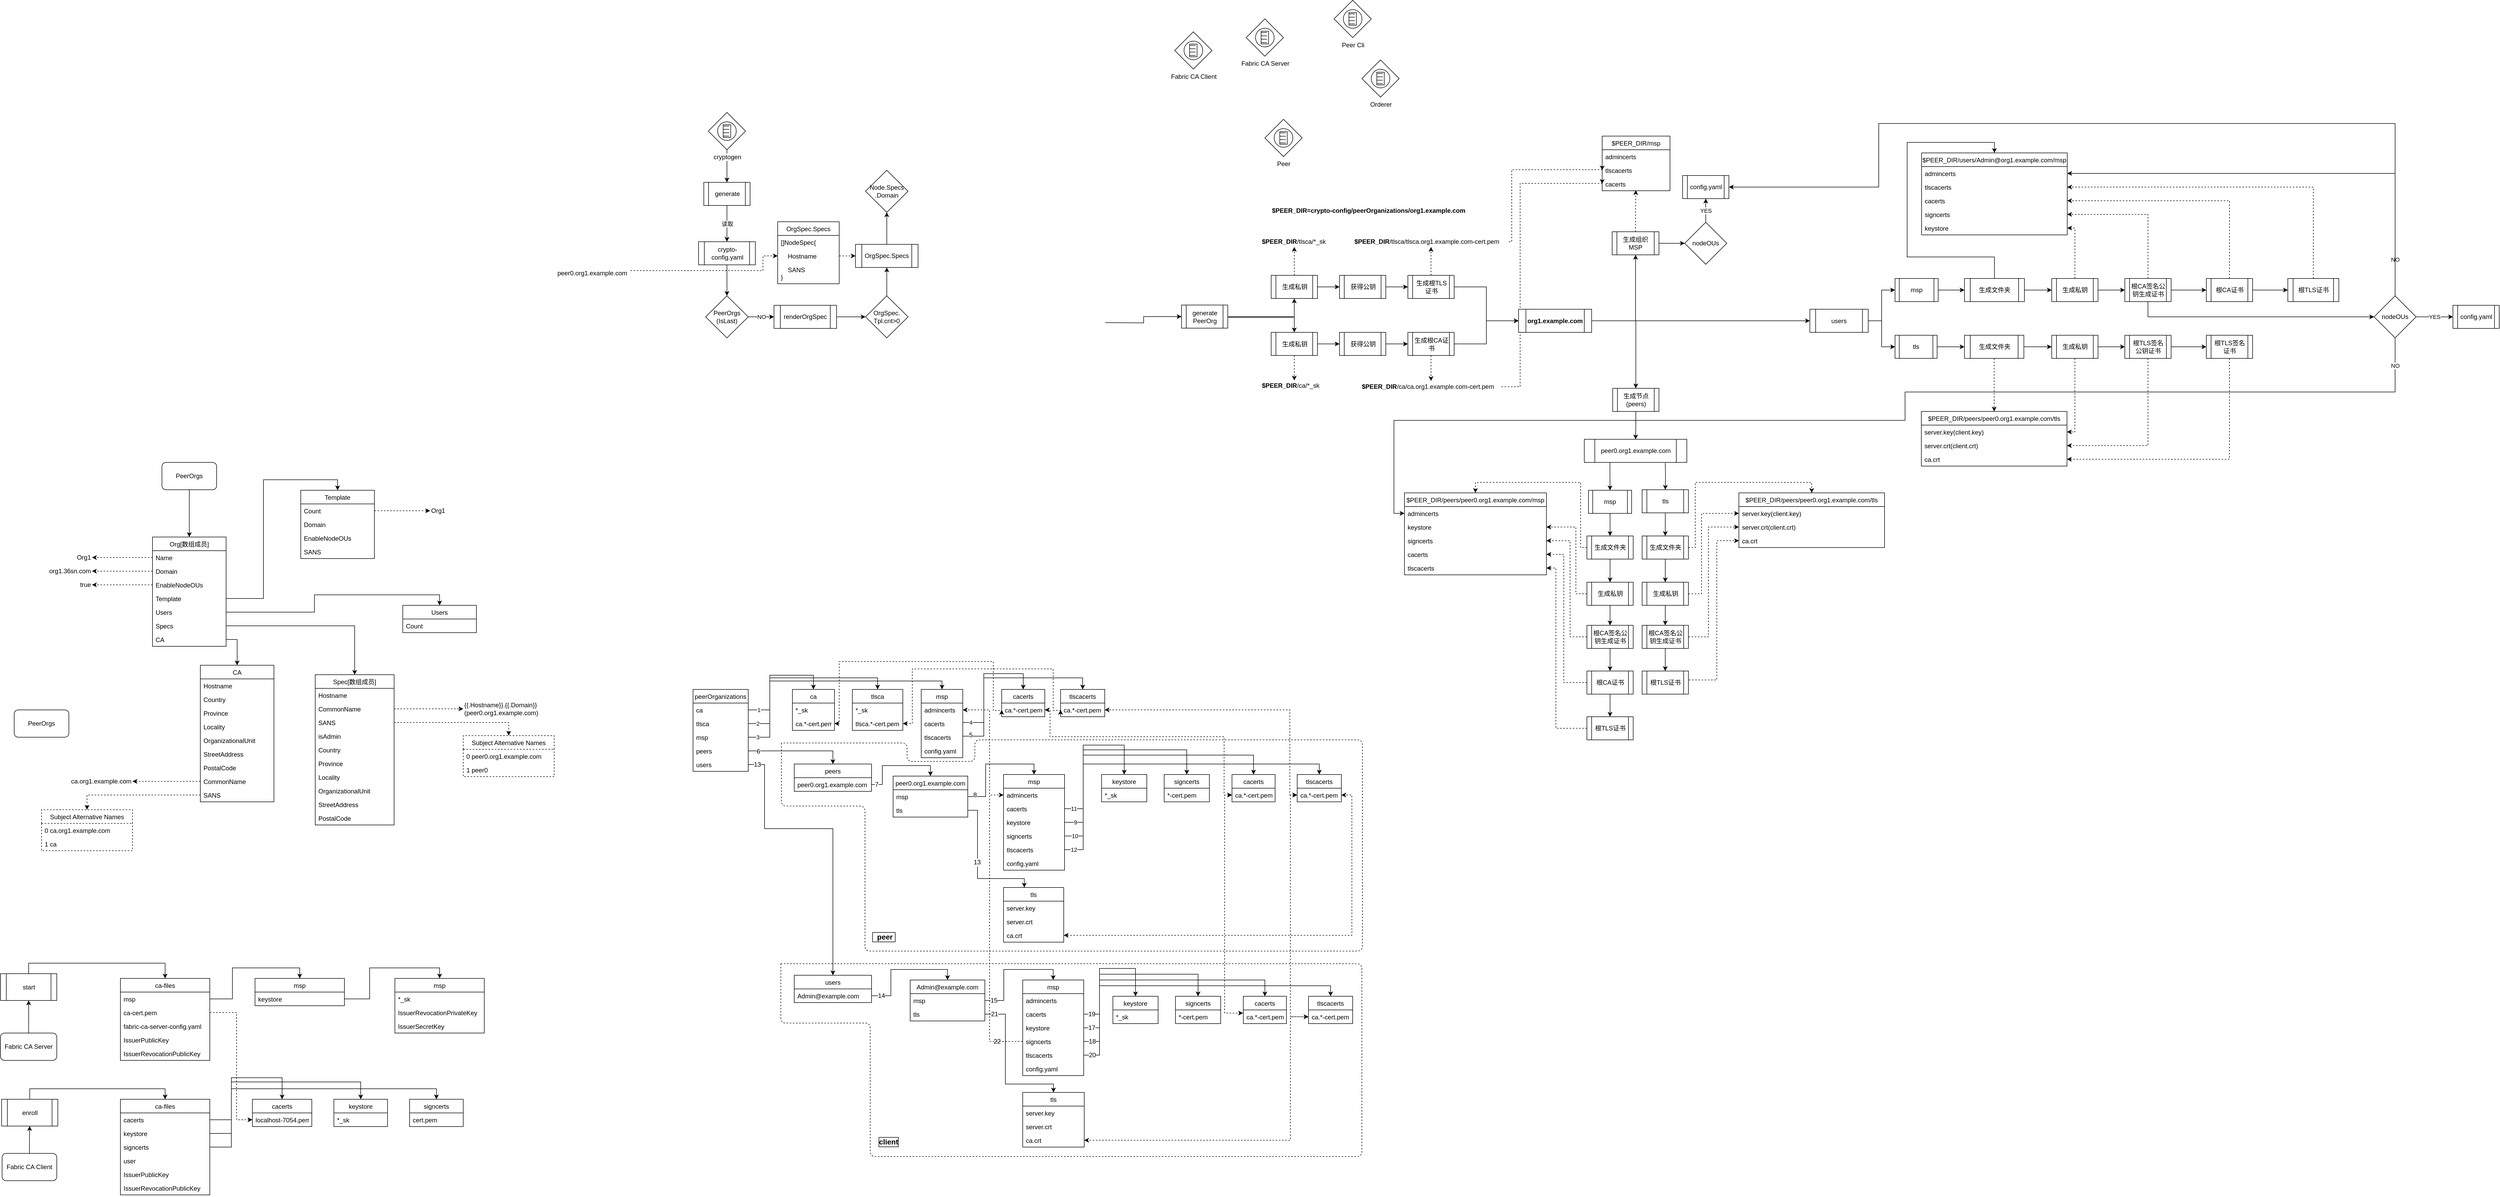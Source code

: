 <mxfile version="12.4.3" type="github" pages="1">
  <diagram id="f92AYcMgAs4UJ2Xm7mpZ" name="第 1 页">
    <mxGraphModel dx="3822" dy="794" grid="0" gridSize="10" guides="1" tooltips="1" connect="1" arrows="1" fold="1" page="0" pageScale="1" pageWidth="827" pageHeight="1169" math="0" shadow="0">
      <root>
        <mxCell id="0"/>
        <mxCell id="1" parent="0"/>
        <mxCell id="DQnRa8WI4qb7TQZ2dNu7-1" value="Fabric CA Server" style="shape=mxgraph.bpmn.shape;html=1;verticalLabelPosition=bottom;labelBackgroundColor=#ffffff;verticalAlign=top;align=center;perimeter=rhombusPerimeter;background=gateway;outlineConnect=0;outline=standard;symbol=conditional;" parent="1" vertex="1">
          <mxGeometry x="248" y="334" width="71" height="71" as="geometry"/>
        </mxCell>
        <mxCell id="DQnRa8WI4qb7TQZ2dNu7-2" value="Orderer" style="shape=mxgraph.bpmn.shape;html=1;verticalLabelPosition=bottom;labelBackgroundColor=#ffffff;verticalAlign=top;align=center;perimeter=rhombusPerimeter;background=gateway;outlineConnect=0;outline=standard;symbol=conditional;" parent="1" vertex="1">
          <mxGeometry x="468" y="412" width="71" height="71" as="geometry"/>
        </mxCell>
        <mxCell id="DQnRa8WI4qb7TQZ2dNu7-3" value="Peer&lt;br&gt;" style="shape=mxgraph.bpmn.shape;html=1;verticalLabelPosition=bottom;labelBackgroundColor=#ffffff;verticalAlign=top;align=center;perimeter=rhombusPerimeter;background=gateway;outlineConnect=0;outline=standard;symbol=conditional;" parent="1" vertex="1">
          <mxGeometry x="283.5" y="525" width="71" height="71" as="geometry"/>
        </mxCell>
        <mxCell id="DQnRa8WI4qb7TQZ2dNu7-4" value="Fabric CA Client&lt;br&gt;" style="shape=mxgraph.bpmn.shape;html=1;verticalLabelPosition=bottom;labelBackgroundColor=#ffffff;verticalAlign=top;align=center;perimeter=rhombusPerimeter;background=gateway;outlineConnect=0;outline=standard;symbol=conditional;" parent="1" vertex="1">
          <mxGeometry x="112" y="358.5" width="71" height="71" as="geometry"/>
        </mxCell>
        <mxCell id="DQnRa8WI4qb7TQZ2dNu7-5" value="Peer Cli" style="shape=mxgraph.bpmn.shape;html=1;verticalLabelPosition=bottom;labelBackgroundColor=#ffffff;verticalAlign=top;align=center;perimeter=rhombusPerimeter;background=gateway;outlineConnect=0;outline=standard;symbol=conditional;" parent="1" vertex="1">
          <mxGeometry x="415" y="298.5" width="71" height="71" as="geometry"/>
        </mxCell>
        <mxCell id="DQnRa8WI4qb7TQZ2dNu7-8" style="edgeStyle=orthogonalEdgeStyle;rounded=0;orthogonalLoop=1;jettySize=auto;html=1;exitX=0.994;exitY=0.534;exitDx=0;exitDy=0;exitPerimeter=0;" parent="1" source="2XtKdSQXf2IN935TtIKF-2" target="DQnRa8WI4qb7TQZ2dNu7-7" edge="1">
          <mxGeometry relative="1" as="geometry">
            <mxPoint x="-257.5" y="902" as="sourcePoint"/>
          </mxGeometry>
        </mxCell>
        <mxCell id="DQnRa8WI4qb7TQZ2dNu7-23" style="edgeStyle=orthogonalEdgeStyle;rounded=0;orthogonalLoop=1;jettySize=auto;html=1;exitX=1;exitY=0.5;exitDx=0;exitDy=0;" parent="1" source="2XtKdSQXf2IN935TtIKF-2" target="DQnRa8WI4qb7TQZ2dNu7-17" edge="1">
          <mxGeometry relative="1" as="geometry">
            <mxPoint x="-257.5" y="902" as="sourcePoint"/>
          </mxGeometry>
        </mxCell>
        <mxCell id="DQnRa8WI4qb7TQZ2dNu7-12" style="edgeStyle=orthogonalEdgeStyle;rounded=0;orthogonalLoop=1;jettySize=auto;html=1;exitX=1;exitY=0.5;exitDx=0;exitDy=0;" parent="1" source="DQnRa8WI4qb7TQZ2dNu7-7" target="DQnRa8WI4qb7TQZ2dNu7-10" edge="1">
          <mxGeometry relative="1" as="geometry"/>
        </mxCell>
        <mxCell id="srVyFLseQtnS1a-vOkP9-20" style="edgeStyle=orthogonalEdgeStyle;rounded=0;orthogonalLoop=1;jettySize=auto;html=1;exitX=0.5;exitY=1;exitDx=0;exitDy=0;dashed=1;" parent="1" source="DQnRa8WI4qb7TQZ2dNu7-7" target="srVyFLseQtnS1a-vOkP9-19" edge="1">
          <mxGeometry relative="1" as="geometry"/>
        </mxCell>
        <mxCell id="DQnRa8WI4qb7TQZ2dNu7-7" value="生成私钥" style="shape=process;whiteSpace=wrap;html=1;backgroundOutline=1;" parent="1" vertex="1">
          <mxGeometry x="295.5" y="930.5" width="88" height="44" as="geometry"/>
        </mxCell>
        <mxCell id="DQnRa8WI4qb7TQZ2dNu7-13" style="edgeStyle=orthogonalEdgeStyle;rounded=0;orthogonalLoop=1;jettySize=auto;html=1;exitX=1;exitY=0.5;exitDx=0;exitDy=0;" parent="1" source="DQnRa8WI4qb7TQZ2dNu7-10" target="DQnRa8WI4qb7TQZ2dNu7-11" edge="1">
          <mxGeometry relative="1" as="geometry"/>
        </mxCell>
        <mxCell id="DQnRa8WI4qb7TQZ2dNu7-10" value="获得公钥" style="shape=process;whiteSpace=wrap;html=1;backgroundOutline=1;" parent="1" vertex="1">
          <mxGeometry x="425.5" y="930.5" width="88" height="44" as="geometry"/>
        </mxCell>
        <mxCell id="DQnRa8WI4qb7TQZ2dNu7-25" style="edgeStyle=orthogonalEdgeStyle;rounded=0;orthogonalLoop=1;jettySize=auto;html=1;exitX=0.5;exitY=1;exitDx=0;exitDy=0;dashed=1;" parent="1" source="DQnRa8WI4qb7TQZ2dNu7-11" edge="1">
          <mxGeometry relative="1" as="geometry">
            <mxPoint x="599.5" y="1023" as="targetPoint"/>
            <Array as="points">
              <mxPoint x="599.5" y="988"/>
              <mxPoint x="599.5" y="988"/>
            </Array>
          </mxGeometry>
        </mxCell>
        <mxCell id="qneZy2PGsBvUZtlkYIMO-43" style="edgeStyle=orthogonalEdgeStyle;rounded=0;orthogonalLoop=1;jettySize=auto;html=1;exitX=1;exitY=0.5;exitDx=0;exitDy=0;entryX=0;entryY=0.5;entryDx=0;entryDy=0;" edge="1" parent="1" source="DQnRa8WI4qb7TQZ2dNu7-11" target="qneZy2PGsBvUZtlkYIMO-77">
          <mxGeometry relative="1" as="geometry"/>
        </mxCell>
        <mxCell id="DQnRa8WI4qb7TQZ2dNu7-11" value="生成根CA证书" style="shape=process;whiteSpace=wrap;html=1;backgroundOutline=1;" parent="1" vertex="1">
          <mxGeometry x="555.5" y="930.5" width="88" height="44" as="geometry"/>
        </mxCell>
        <mxCell id="DQnRa8WI4qb7TQZ2dNu7-16" style="edgeStyle=orthogonalEdgeStyle;rounded=0;orthogonalLoop=1;jettySize=auto;html=1;exitX=1;exitY=0.5;exitDx=0;exitDy=0;" parent="1" source="DQnRa8WI4qb7TQZ2dNu7-17" target="DQnRa8WI4qb7TQZ2dNu7-19" edge="1">
          <mxGeometry relative="1" as="geometry"/>
        </mxCell>
        <mxCell id="srVyFLseQtnS1a-vOkP9-18" style="edgeStyle=orthogonalEdgeStyle;rounded=0;orthogonalLoop=1;jettySize=auto;html=1;exitX=0.5;exitY=0;exitDx=0;exitDy=0;dashed=1;" parent="1" source="DQnRa8WI4qb7TQZ2dNu7-17" target="srVyFLseQtnS1a-vOkP9-17" edge="1">
          <mxGeometry relative="1" as="geometry"/>
        </mxCell>
        <mxCell id="DQnRa8WI4qb7TQZ2dNu7-17" value="生成私钥" style="shape=process;whiteSpace=wrap;html=1;backgroundOutline=1;" parent="1" vertex="1">
          <mxGeometry x="295.5" y="822" width="88" height="44" as="geometry"/>
        </mxCell>
        <mxCell id="DQnRa8WI4qb7TQZ2dNu7-18" style="edgeStyle=orthogonalEdgeStyle;rounded=0;orthogonalLoop=1;jettySize=auto;html=1;exitX=1;exitY=0.5;exitDx=0;exitDy=0;" parent="1" source="DQnRa8WI4qb7TQZ2dNu7-19" target="DQnRa8WI4qb7TQZ2dNu7-21" edge="1">
          <mxGeometry relative="1" as="geometry"/>
        </mxCell>
        <mxCell id="DQnRa8WI4qb7TQZ2dNu7-19" value="获得公钥" style="shape=process;whiteSpace=wrap;html=1;backgroundOutline=1;" parent="1" vertex="1">
          <mxGeometry x="425.5" y="822" width="88" height="44" as="geometry"/>
        </mxCell>
        <mxCell id="DQnRa8WI4qb7TQZ2dNu7-27" style="edgeStyle=orthogonalEdgeStyle;rounded=0;orthogonalLoop=1;jettySize=auto;html=1;exitX=0.5;exitY=0;exitDx=0;exitDy=0;dashed=1;" parent="1" source="DQnRa8WI4qb7TQZ2dNu7-21" target="DQnRa8WI4qb7TQZ2dNu7-26" edge="1">
          <mxGeometry relative="1" as="geometry"/>
        </mxCell>
        <mxCell id="qneZy2PGsBvUZtlkYIMO-42" style="edgeStyle=orthogonalEdgeStyle;rounded=0;orthogonalLoop=1;jettySize=auto;html=1;exitX=1;exitY=0.5;exitDx=0;exitDy=0;entryX=0;entryY=0.5;entryDx=0;entryDy=0;" edge="1" parent="1" source="DQnRa8WI4qb7TQZ2dNu7-21" target="qneZy2PGsBvUZtlkYIMO-77">
          <mxGeometry relative="1" as="geometry"/>
        </mxCell>
        <mxCell id="DQnRa8WI4qb7TQZ2dNu7-21" value="生成根TLS证书" style="shape=process;whiteSpace=wrap;html=1;backgroundOutline=1;" parent="1" vertex="1">
          <mxGeometry x="555.5" y="822" width="88" height="44" as="geometry"/>
        </mxCell>
        <mxCell id="qneZy2PGsBvUZtlkYIMO-75" style="edgeStyle=orthogonalEdgeStyle;rounded=0;orthogonalLoop=1;jettySize=auto;html=1;exitX=1;exitY=0.5;exitDx=0;exitDy=0;entryX=0;entryY=0.5;entryDx=0;entryDy=0;dashed=1;" edge="1" parent="1" source="DQnRa8WI4qb7TQZ2dNu7-24" target="iKKrUd_esFu9r2qwNutK-7">
          <mxGeometry relative="1" as="geometry">
            <Array as="points">
              <mxPoint x="769" y="1034"/>
              <mxPoint x="769" y="647"/>
            </Array>
          </mxGeometry>
        </mxCell>
        <mxCell id="DQnRa8WI4qb7TQZ2dNu7-24" value="&lt;span style=&quot;font-weight: 700 ; text-align: center&quot;&gt;$PEER_DIR&lt;/span&gt;/ca/ca.&lt;span style=&quot;text-align: center&quot;&gt;org1.example.com-cert.pem&lt;/span&gt;" style="text;html=1;strokeColor=none;fillColor=none;align=left;verticalAlign=middle;whiteSpace=wrap;rounded=0;" parent="1" vertex="1">
          <mxGeometry x="465.5" y="1024" width="268" height="20" as="geometry"/>
        </mxCell>
        <mxCell id="qneZy2PGsBvUZtlkYIMO-73" style="edgeStyle=orthogonalEdgeStyle;rounded=0;orthogonalLoop=1;jettySize=auto;html=1;exitX=1;exitY=0.5;exitDx=0;exitDy=0;entryX=0;entryY=0.5;entryDx=0;entryDy=0;dashed=1;" edge="1" parent="1" source="DQnRa8WI4qb7TQZ2dNu7-26" target="iKKrUd_esFu9r2qwNutK-8">
          <mxGeometry relative="1" as="geometry">
            <Array as="points">
              <mxPoint x="753" y="758"/>
              <mxPoint x="753" y="621"/>
            </Array>
          </mxGeometry>
        </mxCell>
        <mxCell id="DQnRa8WI4qb7TQZ2dNu7-26" value="&lt;span style=&quot;font-weight: 700 ; text-align: center&quot;&gt;$PEER_DIR&lt;/span&gt;/tlsca/tlsca.&lt;span style=&quot;text-align: center&quot;&gt;org1.example.com-cert.pem&lt;/span&gt;" style="text;html=1;strokeColor=none;fillColor=none;align=left;verticalAlign=middle;whiteSpace=wrap;rounded=0;" parent="1" vertex="1">
          <mxGeometry x="451.5" y="748" width="296" height="20" as="geometry"/>
        </mxCell>
        <mxCell id="qneZy2PGsBvUZtlkYIMO-74" style="edgeStyle=orthogonalEdgeStyle;rounded=0;orthogonalLoop=1;jettySize=auto;html=1;exitX=0.5;exitY=0;exitDx=0;exitDy=0;entryX=0.496;entryY=0.962;entryDx=0;entryDy=0;entryPerimeter=0;dashed=1;" edge="1" parent="1" source="iKKrUd_esFu9r2qwNutK-1" target="iKKrUd_esFu9r2qwNutK-7">
          <mxGeometry relative="1" as="geometry"/>
        </mxCell>
        <mxCell id="qneZy2PGsBvUZtlkYIMO-80" style="edgeStyle=orthogonalEdgeStyle;rounded=0;orthogonalLoop=1;jettySize=auto;html=1;exitX=1;exitY=0.5;exitDx=0;exitDy=0;entryX=0;entryY=0.5;entryDx=0;entryDy=0;" edge="1" parent="1" source="iKKrUd_esFu9r2qwNutK-1" target="iKKrUd_esFu9r2qwNutK-41">
          <mxGeometry relative="1" as="geometry"/>
        </mxCell>
        <mxCell id="iKKrUd_esFu9r2qwNutK-1" value="生成组织MSP" style="shape=process;whiteSpace=wrap;html=1;backgroundOutline=1;" parent="1" vertex="1">
          <mxGeometry x="944" y="739" width="89" height="44" as="geometry"/>
        </mxCell>
        <mxCell id="iKKrUd_esFu9r2qwNutK-5" value="$PEER_DIR/msp" style="swimlane;fontStyle=0;childLayout=stackLayout;horizontal=1;startSize=26;fillColor=none;horizontalStack=0;resizeParent=1;resizeParentMax=0;resizeLast=0;collapsible=1;marginBottom=0;" parent="1" vertex="1">
          <mxGeometry x="925" y="557" width="129" height="104" as="geometry"/>
        </mxCell>
        <mxCell id="iKKrUd_esFu9r2qwNutK-6" value="admincerts" style="text;strokeColor=none;fillColor=none;align=left;verticalAlign=top;spacingLeft=4;spacingRight=4;overflow=hidden;rotatable=0;points=[[0,0.5],[1,0.5]];portConstraint=eastwest;" parent="iKKrUd_esFu9r2qwNutK-5" vertex="1">
          <mxGeometry y="26" width="129" height="26" as="geometry"/>
        </mxCell>
        <mxCell id="iKKrUd_esFu9r2qwNutK-8" value="tlscacerts" style="text;strokeColor=none;fillColor=none;align=left;verticalAlign=top;spacingLeft=4;spacingRight=4;overflow=hidden;rotatable=0;points=[[0,0.5],[1,0.5]];portConstraint=eastwest;" parent="iKKrUd_esFu9r2qwNutK-5" vertex="1">
          <mxGeometry y="52" width="129" height="26" as="geometry"/>
        </mxCell>
        <mxCell id="iKKrUd_esFu9r2qwNutK-7" value="cacerts" style="text;strokeColor=none;fillColor=none;align=left;verticalAlign=top;spacingLeft=4;spacingRight=4;overflow=hidden;rotatable=0;points=[[0,0.5],[1,0.5]];portConstraint=eastwest;" parent="iKKrUd_esFu9r2qwNutK-5" vertex="1">
          <mxGeometry y="78" width="129" height="26" as="geometry"/>
        </mxCell>
        <mxCell id="iKKrUd_esFu9r2qwNutK-12" value="$PEER_DIR=&lt;span style=&quot;text-align: left&quot;&gt;crypto-config/peerOrganizations/org1.example.com&lt;/span&gt;" style="text;html=1;strokeColor=none;fillColor=none;align=center;verticalAlign=middle;whiteSpace=wrap;rounded=0;fontStyle=1" parent="1" vertex="1">
          <mxGeometry x="289.5" y="689" width="382" height="20" as="geometry"/>
        </mxCell>
        <mxCell id="qneZy2PGsBvUZtlkYIMO-79" value="YES" style="edgeStyle=orthogonalEdgeStyle;rounded=0;orthogonalLoop=1;jettySize=auto;html=1;exitX=0.5;exitY=0;exitDx=0;exitDy=0;entryX=0.5;entryY=1;entryDx=0;entryDy=0;" edge="1" parent="1" source="iKKrUd_esFu9r2qwNutK-41" target="iKKrUd_esFu9r2qwNutK-42">
          <mxGeometry relative="1" as="geometry"/>
        </mxCell>
        <mxCell id="iKKrUd_esFu9r2qwNutK-41" value="nodeOUs" style="rhombus;whiteSpace=wrap;html=1;" parent="1" vertex="1">
          <mxGeometry x="1082" y="721" width="80" height="80" as="geometry"/>
        </mxCell>
        <mxCell id="iKKrUd_esFu9r2qwNutK-42" value="config.yaml" style="shape=process;whiteSpace=wrap;html=1;backgroundOutline=1;" parent="1" vertex="1">
          <mxGeometry x="1078" y="632" width="88" height="44" as="geometry"/>
        </mxCell>
        <mxCell id="iKKrUd_esFu9r2qwNutK-48" style="edgeStyle=orthogonalEdgeStyle;rounded=0;orthogonalLoop=1;jettySize=auto;html=1;exitX=0.5;exitY=1;exitDx=0;exitDy=0;" parent="1" source="iKKrUd_esFu9r2qwNutK-44" target="iKKrUd_esFu9r2qwNutK-47" edge="1">
          <mxGeometry relative="1" as="geometry"/>
        </mxCell>
        <mxCell id="iKKrUd_esFu9r2qwNutK-44" value="生成节点(peers)" style="shape=process;whiteSpace=wrap;html=1;backgroundOutline=1;" parent="1" vertex="1">
          <mxGeometry x="945" y="1037" width="88" height="44" as="geometry"/>
        </mxCell>
        <mxCell id="iKKrUd_esFu9r2qwNutK-51" style="edgeStyle=orthogonalEdgeStyle;rounded=0;orthogonalLoop=1;jettySize=auto;html=1;exitX=0.25;exitY=1;exitDx=0;exitDy=0;" parent="1" source="iKKrUd_esFu9r2qwNutK-47" target="iKKrUd_esFu9r2qwNutK-49" edge="1">
          <mxGeometry relative="1" as="geometry"/>
        </mxCell>
        <mxCell id="iKKrUd_esFu9r2qwNutK-52" style="edgeStyle=orthogonalEdgeStyle;rounded=0;orthogonalLoop=1;jettySize=auto;html=1;" parent="1" target="iKKrUd_esFu9r2qwNutK-50" edge="1">
          <mxGeometry relative="1" as="geometry">
            <mxPoint x="1045" y="1179" as="sourcePoint"/>
          </mxGeometry>
        </mxCell>
        <mxCell id="iKKrUd_esFu9r2qwNutK-47" value="peer0.org1.example.com" style="shape=process;whiteSpace=wrap;html=1;backgroundOutline=1;" parent="1" vertex="1">
          <mxGeometry x="891" y="1134" width="195" height="44" as="geometry"/>
        </mxCell>
        <mxCell id="qneZy2PGsBvUZtlkYIMO-85" style="edgeStyle=orthogonalEdgeStyle;rounded=0;orthogonalLoop=1;jettySize=auto;html=1;exitX=0.5;exitY=1;exitDx=0;exitDy=0;" edge="1" parent="1" source="iKKrUd_esFu9r2qwNutK-49" target="iKKrUd_esFu9r2qwNutK-53">
          <mxGeometry relative="1" as="geometry"/>
        </mxCell>
        <mxCell id="iKKrUd_esFu9r2qwNutK-49" value="msp" style="shape=process;whiteSpace=wrap;html=1;backgroundOutline=1;" parent="1" vertex="1">
          <mxGeometry x="899" y="1231" width="82" height="44" as="geometry"/>
        </mxCell>
        <mxCell id="iKKrUd_esFu9r2qwNutK-82" style="edgeStyle=orthogonalEdgeStyle;rounded=0;orthogonalLoop=1;jettySize=auto;html=1;exitX=0.5;exitY=1;exitDx=0;exitDy=0;" parent="1" source="iKKrUd_esFu9r2qwNutK-50" target="iKKrUd_esFu9r2qwNutK-81" edge="1">
          <mxGeometry relative="1" as="geometry"/>
        </mxCell>
        <mxCell id="iKKrUd_esFu9r2qwNutK-50" value="tls" style="shape=process;whiteSpace=wrap;html=1;backgroundOutline=1;" parent="1" vertex="1">
          <mxGeometry x="1001" y="1230" width="88" height="44" as="geometry"/>
        </mxCell>
        <mxCell id="qneZy2PGsBvUZtlkYIMO-86" style="edgeStyle=orthogonalEdgeStyle;rounded=0;orthogonalLoop=1;jettySize=auto;html=1;exitX=0;exitY=0.5;exitDx=0;exitDy=0;entryX=0.5;entryY=0;entryDx=0;entryDy=0;dashed=1;" edge="1" parent="1" source="iKKrUd_esFu9r2qwNutK-53" target="iKKrUd_esFu9r2qwNutK-56">
          <mxGeometry relative="1" as="geometry">
            <Array as="points">
              <mxPoint x="884" y="1340"/>
              <mxPoint x="884" y="1216"/>
              <mxPoint x="684" y="1216"/>
            </Array>
          </mxGeometry>
        </mxCell>
        <mxCell id="qneZy2PGsBvUZtlkYIMO-87" style="edgeStyle=orthogonalEdgeStyle;rounded=0;orthogonalLoop=1;jettySize=auto;html=1;exitX=0.5;exitY=1;exitDx=0;exitDy=0;" edge="1" parent="1" source="iKKrUd_esFu9r2qwNutK-53" target="iKKrUd_esFu9r2qwNutK-63">
          <mxGeometry relative="1" as="geometry"/>
        </mxCell>
        <mxCell id="iKKrUd_esFu9r2qwNutK-53" value="生成文件夹" style="shape=process;whiteSpace=wrap;html=1;backgroundOutline=1;" parent="1" vertex="1">
          <mxGeometry x="896" y="1318" width="88" height="44" as="geometry"/>
        </mxCell>
        <mxCell id="iKKrUd_esFu9r2qwNutK-56" value="$PEER_DIR/peers/peer0.org1.example.com/msp" style="swimlane;fontStyle=0;childLayout=stackLayout;horizontal=1;startSize=26;fillColor=none;horizontalStack=0;resizeParent=1;resizeParentMax=0;resizeLast=0;collapsible=1;marginBottom=0;" parent="1" vertex="1">
          <mxGeometry x="549" y="1236" width="270" height="156" as="geometry"/>
        </mxCell>
        <mxCell id="iKKrUd_esFu9r2qwNutK-57" value="admincerts" style="text;strokeColor=none;fillColor=none;align=left;verticalAlign=top;spacingLeft=4;spacingRight=4;overflow=hidden;rotatable=0;points=[[0,0.5],[1,0.5]];portConstraint=eastwest;" parent="iKKrUd_esFu9r2qwNutK-56" vertex="1">
          <mxGeometry y="26" width="270" height="26" as="geometry"/>
        </mxCell>
        <mxCell id="iKKrUd_esFu9r2qwNutK-61" value="keystore" style="text;strokeColor=none;fillColor=none;align=left;verticalAlign=top;spacingLeft=4;spacingRight=4;overflow=hidden;rotatable=0;points=[[0,0.5],[1,0.5]];portConstraint=eastwest;" parent="iKKrUd_esFu9r2qwNutK-56" vertex="1">
          <mxGeometry y="52" width="270" height="26" as="geometry"/>
        </mxCell>
        <mxCell id="iKKrUd_esFu9r2qwNutK-62" value="signcerts" style="text;strokeColor=none;fillColor=none;align=left;verticalAlign=top;spacingLeft=4;spacingRight=4;overflow=hidden;rotatable=0;points=[[0,0.5],[1,0.5]];portConstraint=eastwest;" parent="iKKrUd_esFu9r2qwNutK-56" vertex="1">
          <mxGeometry y="78" width="270" height="26" as="geometry"/>
        </mxCell>
        <mxCell id="iKKrUd_esFu9r2qwNutK-58" value="cacerts" style="text;strokeColor=none;fillColor=none;align=left;verticalAlign=top;spacingLeft=4;spacingRight=4;overflow=hidden;rotatable=0;points=[[0,0.5],[1,0.5]];portConstraint=eastwest;" parent="iKKrUd_esFu9r2qwNutK-56" vertex="1">
          <mxGeometry y="104" width="270" height="26" as="geometry"/>
        </mxCell>
        <mxCell id="iKKrUd_esFu9r2qwNutK-59" value="tlscacerts" style="text;strokeColor=none;fillColor=none;align=left;verticalAlign=top;spacingLeft=4;spacingRight=4;overflow=hidden;rotatable=0;points=[[0,0.5],[1,0.5]];portConstraint=eastwest;" parent="iKKrUd_esFu9r2qwNutK-56" vertex="1">
          <mxGeometry y="130" width="270" height="26" as="geometry"/>
        </mxCell>
        <mxCell id="qneZy2PGsBvUZtlkYIMO-88" style="edgeStyle=orthogonalEdgeStyle;rounded=0;orthogonalLoop=1;jettySize=auto;html=1;exitX=0.5;exitY=1;exitDx=0;exitDy=0;" edge="1" parent="1" source="iKKrUd_esFu9r2qwNutK-63" target="iKKrUd_esFu9r2qwNutK-68">
          <mxGeometry relative="1" as="geometry"/>
        </mxCell>
        <mxCell id="qneZy2PGsBvUZtlkYIMO-90" style="edgeStyle=orthogonalEdgeStyle;rounded=0;orthogonalLoop=1;jettySize=auto;html=1;exitX=0;exitY=0.5;exitDx=0;exitDy=0;entryX=1;entryY=0.5;entryDx=0;entryDy=0;dashed=1;" edge="1" parent="1" source="iKKrUd_esFu9r2qwNutK-63" target="iKKrUd_esFu9r2qwNutK-61">
          <mxGeometry relative="1" as="geometry">
            <Array as="points">
              <mxPoint x="875" y="1428"/>
              <mxPoint x="875" y="1301"/>
            </Array>
          </mxGeometry>
        </mxCell>
        <mxCell id="iKKrUd_esFu9r2qwNutK-63" value="生成私钥" style="shape=process;whiteSpace=wrap;html=1;backgroundOutline=1;" parent="1" vertex="1">
          <mxGeometry x="896" y="1406" width="88" height="44" as="geometry"/>
        </mxCell>
        <mxCell id="qneZy2PGsBvUZtlkYIMO-89" style="edgeStyle=orthogonalEdgeStyle;rounded=0;orthogonalLoop=1;jettySize=auto;html=1;exitX=0;exitY=0.5;exitDx=0;exitDy=0;entryX=1;entryY=0.5;entryDx=0;entryDy=0;dashed=1;" edge="1" parent="1" source="iKKrUd_esFu9r2qwNutK-68" target="iKKrUd_esFu9r2qwNutK-62">
          <mxGeometry relative="1" as="geometry">
            <Array as="points">
              <mxPoint x="864" y="1510"/>
              <mxPoint x="864" y="1327"/>
            </Array>
          </mxGeometry>
        </mxCell>
        <mxCell id="qneZy2PGsBvUZtlkYIMO-93" style="edgeStyle=orthogonalEdgeStyle;rounded=0;orthogonalLoop=1;jettySize=auto;html=1;exitX=0.5;exitY=1;exitDx=0;exitDy=0;" edge="1" parent="1" source="iKKrUd_esFu9r2qwNutK-68" target="iKKrUd_esFu9r2qwNutK-97">
          <mxGeometry relative="1" as="geometry"/>
        </mxCell>
        <mxCell id="iKKrUd_esFu9r2qwNutK-68" value="根CA签名公钥生成证书" style="shape=process;whiteSpace=wrap;html=1;backgroundOutline=1;" parent="1" vertex="1">
          <mxGeometry x="896" y="1488" width="88" height="44" as="geometry"/>
        </mxCell>
        <mxCell id="iKKrUd_esFu9r2qwNutK-75" value="$PEER_DIR/peers/peer0.org1.example.com/tls" style="swimlane;fontStyle=0;childLayout=stackLayout;horizontal=1;startSize=26;fillColor=none;horizontalStack=0;resizeParent=1;resizeParentMax=0;resizeLast=0;collapsible=1;marginBottom=0;" parent="1" vertex="1">
          <mxGeometry x="1185" y="1236" width="277" height="104" as="geometry"/>
        </mxCell>
        <mxCell id="iKKrUd_esFu9r2qwNutK-78" value="server.key(client.key)" style="text;strokeColor=none;fillColor=none;align=left;verticalAlign=top;spacingLeft=4;spacingRight=4;overflow=hidden;rotatable=0;points=[[0,0.5],[1,0.5]];portConstraint=eastwest;" parent="iKKrUd_esFu9r2qwNutK-75" vertex="1">
          <mxGeometry y="26" width="277" height="26" as="geometry"/>
        </mxCell>
        <mxCell id="iKKrUd_esFu9r2qwNutK-80" value="server.crt(client.crt)" style="text;strokeColor=none;fillColor=none;align=left;verticalAlign=top;spacingLeft=4;spacingRight=4;overflow=hidden;rotatable=0;points=[[0,0.5],[1,0.5]];portConstraint=eastwest;" parent="iKKrUd_esFu9r2qwNutK-75" vertex="1">
          <mxGeometry y="52" width="277" height="26" as="geometry"/>
        </mxCell>
        <mxCell id="iKKrUd_esFu9r2qwNutK-79" value="ca.crt" style="text;strokeColor=none;fillColor=none;align=left;verticalAlign=top;spacingLeft=4;spacingRight=4;overflow=hidden;rotatable=0;points=[[0,0.5],[1,0.5]];portConstraint=eastwest;" parent="iKKrUd_esFu9r2qwNutK-75" vertex="1">
          <mxGeometry y="78" width="277" height="26" as="geometry"/>
        </mxCell>
        <mxCell id="iKKrUd_esFu9r2qwNutK-83" style="edgeStyle=orthogonalEdgeStyle;rounded=0;orthogonalLoop=1;jettySize=auto;html=1;exitX=1;exitY=0.5;exitDx=0;exitDy=0;entryX=0.5;entryY=0;entryDx=0;entryDy=0;dashed=1;" parent="1" source="iKKrUd_esFu9r2qwNutK-81" target="iKKrUd_esFu9r2qwNutK-75" edge="1">
          <mxGeometry relative="1" as="geometry">
            <Array as="points">
              <mxPoint x="1102" y="1340"/>
              <mxPoint x="1102" y="1216"/>
              <mxPoint x="1324" y="1216"/>
            </Array>
          </mxGeometry>
        </mxCell>
        <mxCell id="iKKrUd_esFu9r2qwNutK-85" style="edgeStyle=orthogonalEdgeStyle;rounded=0;orthogonalLoop=1;jettySize=auto;html=1;exitX=0.5;exitY=1;exitDx=0;exitDy=0;" parent="1" source="iKKrUd_esFu9r2qwNutK-81" target="iKKrUd_esFu9r2qwNutK-84" edge="1">
          <mxGeometry relative="1" as="geometry"/>
        </mxCell>
        <mxCell id="iKKrUd_esFu9r2qwNutK-81" value="生成文件夹" style="shape=process;whiteSpace=wrap;html=1;backgroundOutline=1;" parent="1" vertex="1">
          <mxGeometry x="1001" y="1318" width="88" height="44" as="geometry"/>
        </mxCell>
        <mxCell id="iKKrUd_esFu9r2qwNutK-105" style="edgeStyle=orthogonalEdgeStyle;rounded=0;orthogonalLoop=1;jettySize=auto;html=1;exitX=0.5;exitY=1;exitDx=0;exitDy=0;entryX=0.5;entryY=0;entryDx=0;entryDy=0;" parent="1" source="iKKrUd_esFu9r2qwNutK-84" target="iKKrUd_esFu9r2qwNutK-104" edge="1">
          <mxGeometry relative="1" as="geometry"/>
        </mxCell>
        <mxCell id="qneZy2PGsBvUZtlkYIMO-98" style="edgeStyle=orthogonalEdgeStyle;rounded=0;orthogonalLoop=1;jettySize=auto;html=1;exitX=1;exitY=0.5;exitDx=0;exitDy=0;entryX=0;entryY=0.5;entryDx=0;entryDy=0;dashed=1;" edge="1" parent="1" source="iKKrUd_esFu9r2qwNutK-84" target="iKKrUd_esFu9r2qwNutK-78">
          <mxGeometry relative="1" as="geometry">
            <Array as="points">
              <mxPoint x="1114" y="1428"/>
              <mxPoint x="1114" y="1275"/>
            </Array>
          </mxGeometry>
        </mxCell>
        <mxCell id="iKKrUd_esFu9r2qwNutK-84" value="生成私钥" style="shape=process;whiteSpace=wrap;html=1;backgroundOutline=1;" parent="1" vertex="1">
          <mxGeometry x="1001" y="1406" width="88" height="44" as="geometry"/>
        </mxCell>
        <mxCell id="qneZy2PGsBvUZtlkYIMO-91" style="edgeStyle=orthogonalEdgeStyle;rounded=0;orthogonalLoop=1;jettySize=auto;html=1;exitX=0;exitY=0.5;exitDx=0;exitDy=0;entryX=1;entryY=0.5;entryDx=0;entryDy=0;dashed=1;" edge="1" parent="1" source="iKKrUd_esFu9r2qwNutK-97" target="iKKrUd_esFu9r2qwNutK-58">
          <mxGeometry relative="1" as="geometry">
            <Array as="points">
              <mxPoint x="852" y="1597"/>
              <mxPoint x="852" y="1353"/>
            </Array>
          </mxGeometry>
        </mxCell>
        <mxCell id="qneZy2PGsBvUZtlkYIMO-94" style="edgeStyle=orthogonalEdgeStyle;rounded=0;orthogonalLoop=1;jettySize=auto;html=1;exitX=0.5;exitY=1;exitDx=0;exitDy=0;" edge="1" parent="1" source="iKKrUd_esFu9r2qwNutK-97" target="iKKrUd_esFu9r2qwNutK-100">
          <mxGeometry relative="1" as="geometry"/>
        </mxCell>
        <mxCell id="iKKrUd_esFu9r2qwNutK-97" value="根CA证书" style="shape=process;whiteSpace=wrap;html=1;backgroundOutline=1;" parent="1" vertex="1">
          <mxGeometry x="896" y="1575" width="88" height="44" as="geometry"/>
        </mxCell>
        <mxCell id="qneZy2PGsBvUZtlkYIMO-92" style="edgeStyle=orthogonalEdgeStyle;rounded=0;orthogonalLoop=1;jettySize=auto;html=1;exitX=0;exitY=0.5;exitDx=0;exitDy=0;entryX=1;entryY=0.5;entryDx=0;entryDy=0;dashed=1;" edge="1" parent="1" source="iKKrUd_esFu9r2qwNutK-100" target="iKKrUd_esFu9r2qwNutK-59">
          <mxGeometry relative="1" as="geometry">
            <Array as="points">
              <mxPoint x="837" y="1684"/>
              <mxPoint x="837" y="1379"/>
            </Array>
          </mxGeometry>
        </mxCell>
        <mxCell id="iKKrUd_esFu9r2qwNutK-100" value="根TLS证书" style="shape=process;whiteSpace=wrap;html=1;backgroundOutline=1;" parent="1" vertex="1">
          <mxGeometry x="896" y="1662" width="88" height="44" as="geometry"/>
        </mxCell>
        <mxCell id="iKKrUd_esFu9r2qwNutK-106" style="edgeStyle=orthogonalEdgeStyle;rounded=0;orthogonalLoop=1;jettySize=auto;html=1;exitX=0.5;exitY=1;exitDx=0;exitDy=0;" parent="1" source="iKKrUd_esFu9r2qwNutK-104" target="qneZy2PGsBvUZtlkYIMO-97" edge="1">
          <mxGeometry relative="1" as="geometry">
            <mxPoint x="1209" y="1500" as="targetPoint"/>
          </mxGeometry>
        </mxCell>
        <mxCell id="qneZy2PGsBvUZtlkYIMO-99" style="edgeStyle=orthogonalEdgeStyle;rounded=0;orthogonalLoop=1;jettySize=auto;html=1;exitX=1;exitY=0.5;exitDx=0;exitDy=0;entryX=0;entryY=0.5;entryDx=0;entryDy=0;dashed=1;" edge="1" parent="1" source="iKKrUd_esFu9r2qwNutK-104" target="iKKrUd_esFu9r2qwNutK-80">
          <mxGeometry relative="1" as="geometry">
            <Array as="points">
              <mxPoint x="1127" y="1510"/>
              <mxPoint x="1127" y="1301"/>
            </Array>
          </mxGeometry>
        </mxCell>
        <mxCell id="iKKrUd_esFu9r2qwNutK-104" value="根CA签名公钥生成证书" style="shape=process;whiteSpace=wrap;html=1;backgroundOutline=1;" parent="1" vertex="1">
          <mxGeometry x="1001" y="1488" width="88" height="44" as="geometry"/>
        </mxCell>
        <mxCell id="2XtKdSQXf2IN935TtIKF-15" style="edgeStyle=orthogonalEdgeStyle;rounded=0;orthogonalLoop=1;jettySize=auto;html=1;exitX=0.5;exitY=1;exitDx=0;exitDy=0;entryX=0.5;entryY=0;entryDx=0;entryDy=0;" parent="1" source="2XtKdSQXf2IN935TtIKF-1" target="2XtKdSQXf2IN935TtIKF-3" edge="1">
          <mxGeometry relative="1" as="geometry"/>
        </mxCell>
        <mxCell id="2XtKdSQXf2IN935TtIKF-1" value="cryptogen" style="shape=mxgraph.bpmn.shape;html=1;verticalLabelPosition=bottom;labelBackgroundColor=#ffffff;verticalAlign=top;align=center;perimeter=rhombusPerimeter;background=gateway;outlineConnect=0;outline=standard;symbol=conditional;" parent="1" vertex="1">
          <mxGeometry x="-775" y="512" width="71" height="71" as="geometry"/>
        </mxCell>
        <mxCell id="2XtKdSQXf2IN935TtIKF-2" value="generate&lt;br&gt;PeerOrg" style="shape=process;whiteSpace=wrap;html=1;backgroundOutline=1;" parent="1" vertex="1">
          <mxGeometry x="125" y="878.5" width="88" height="44" as="geometry"/>
        </mxCell>
        <mxCell id="2XtKdSQXf2IN935TtIKF-5" value="读取" style="edgeStyle=orthogonalEdgeStyle;rounded=0;orthogonalLoop=1;jettySize=auto;html=1;exitX=0.5;exitY=1;exitDx=0;exitDy=0;" parent="1" source="2XtKdSQXf2IN935TtIKF-3" target="2XtKdSQXf2IN935TtIKF-4" edge="1">
          <mxGeometry relative="1" as="geometry"/>
        </mxCell>
        <mxCell id="2XtKdSQXf2IN935TtIKF-3" value="generate" style="shape=process;whiteSpace=wrap;html=1;backgroundOutline=1;" parent="1" vertex="1">
          <mxGeometry x="-783.5" y="645" width="88" height="44" as="geometry"/>
        </mxCell>
        <mxCell id="2XtKdSQXf2IN935TtIKF-14" style="edgeStyle=orthogonalEdgeStyle;rounded=0;orthogonalLoop=1;jettySize=auto;html=1;exitX=0.5;exitY=1;exitDx=0;exitDy=0;" parent="1" source="2XtKdSQXf2IN935TtIKF-4" target="2XtKdSQXf2IN935TtIKF-12" edge="1">
          <mxGeometry relative="1" as="geometry"/>
        </mxCell>
        <mxCell id="2XtKdSQXf2IN935TtIKF-4" value="crypto-config.yaml" style="shape=process;whiteSpace=wrap;html=1;backgroundOutline=1;" parent="1" vertex="1">
          <mxGeometry x="-793.5" y="758" width="108" height="44" as="geometry"/>
        </mxCell>
        <mxCell id="2XtKdSQXf2IN935TtIKF-10" style="edgeStyle=orthogonalEdgeStyle;rounded=0;orthogonalLoop=1;jettySize=auto;html=1;exitX=1;exitY=0.5;exitDx=0;exitDy=0;" parent="1" target="2XtKdSQXf2IN935TtIKF-2" edge="1">
          <mxGeometry relative="1" as="geometry">
            <mxPoint x="-20" y="912" as="sourcePoint"/>
          </mxGeometry>
        </mxCell>
        <mxCell id="2XtKdSQXf2IN935TtIKF-17" value="NO" style="edgeStyle=orthogonalEdgeStyle;rounded=0;orthogonalLoop=1;jettySize=auto;html=1;exitX=1;exitY=0.5;exitDx=0;exitDy=0;" parent="1" source="2XtKdSQXf2IN935TtIKF-12" target="2XtKdSQXf2IN935TtIKF-16" edge="1">
          <mxGeometry relative="1" as="geometry"/>
        </mxCell>
        <mxCell id="2XtKdSQXf2IN935TtIKF-12" value="&lt;span style=&quot;white-space: normal&quot;&gt;PeerOrgs&lt;br&gt;(IsLast)&lt;br&gt;&lt;/span&gt;" style="rhombus;whiteSpace=wrap;html=1;" parent="1" vertex="1">
          <mxGeometry x="-780" y="861" width="81" height="80" as="geometry"/>
        </mxCell>
        <mxCell id="2XtKdSQXf2IN935TtIKF-19" style="edgeStyle=orthogonalEdgeStyle;rounded=0;orthogonalLoop=1;jettySize=auto;html=1;exitX=1;exitY=0.5;exitDx=0;exitDy=0;entryX=0;entryY=0.5;entryDx=0;entryDy=0;" parent="1" source="2XtKdSQXf2IN935TtIKF-16" target="2XtKdSQXf2IN935TtIKF-18" edge="1">
          <mxGeometry relative="1" as="geometry"/>
        </mxCell>
        <mxCell id="2XtKdSQXf2IN935TtIKF-16" value="renderOrgSpec" style="shape=process;whiteSpace=wrap;html=1;backgroundOutline=1;" parent="1" vertex="1">
          <mxGeometry x="-650" y="879" width="119" height="44" as="geometry"/>
        </mxCell>
        <mxCell id="2XtKdSQXf2IN935TtIKF-21" style="edgeStyle=orthogonalEdgeStyle;rounded=0;orthogonalLoop=1;jettySize=auto;html=1;exitX=0.5;exitY=0;exitDx=0;exitDy=0;entryX=0.5;entryY=1;entryDx=0;entryDy=0;" parent="1" source="2XtKdSQXf2IN935TtIKF-18" target="2XtKdSQXf2IN935TtIKF-20" edge="1">
          <mxGeometry relative="1" as="geometry"/>
        </mxCell>
        <mxCell id="2XtKdSQXf2IN935TtIKF-18" value="OrgSpec.&lt;br&gt;&lt;span style=&quot;white-space: normal&quot;&gt;Tpl.cnt&amp;gt;0&lt;br&gt;&lt;/span&gt;" style="rhombus;whiteSpace=wrap;html=1;" parent="1" vertex="1">
          <mxGeometry x="-476" y="861" width="81" height="80" as="geometry"/>
        </mxCell>
        <mxCell id="27BY5Fsd5JtXDgowB295-3" style="edgeStyle=orthogonalEdgeStyle;rounded=0;orthogonalLoop=1;jettySize=auto;html=1;exitX=0.5;exitY=0;exitDx=0;exitDy=0;" parent="1" source="2XtKdSQXf2IN935TtIKF-20" target="27BY5Fsd5JtXDgowB295-2" edge="1">
          <mxGeometry relative="1" as="geometry"/>
        </mxCell>
        <mxCell id="2XtKdSQXf2IN935TtIKF-20" value="OrgSpec.Specs" style="shape=process;whiteSpace=wrap;html=1;backgroundOutline=1;" parent="1" vertex="1">
          <mxGeometry x="-495" y="763" width="119" height="44" as="geometry"/>
        </mxCell>
        <mxCell id="2XtKdSQXf2IN935TtIKF-22" value="OrgSpec.Specs" style="swimlane;fontStyle=0;childLayout=stackLayout;horizontal=1;startSize=26;fillColor=none;horizontalStack=0;resizeParent=1;resizeParentMax=0;resizeLast=0;collapsible=1;marginBottom=0;" parent="1" vertex="1">
          <mxGeometry x="-643" y="720" width="117" height="118" as="geometry"/>
        </mxCell>
        <mxCell id="2XtKdSQXf2IN935TtIKF-23" value="[]NodeSpec{" style="text;strokeColor=none;fillColor=none;align=left;verticalAlign=top;spacingLeft=4;spacingRight=4;overflow=hidden;rotatable=0;points=[[0,0.5],[1,0.5]];portConstraint=eastwest;" parent="2XtKdSQXf2IN935TtIKF-22" vertex="1">
          <mxGeometry y="26" width="117" height="26" as="geometry"/>
        </mxCell>
        <mxCell id="2XtKdSQXf2IN935TtIKF-24" value="    Hostname" style="text;strokeColor=none;fillColor=none;align=left;verticalAlign=top;spacingLeft=4;spacingRight=4;overflow=hidden;rotatable=0;points=[[0,0.5],[1,0.5]];portConstraint=eastwest;" parent="2XtKdSQXf2IN935TtIKF-22" vertex="1">
          <mxGeometry y="52" width="117" height="26" as="geometry"/>
        </mxCell>
        <mxCell id="2XtKdSQXf2IN935TtIKF-25" value="    SANS&#xa;}" style="text;strokeColor=none;fillColor=none;align=left;verticalAlign=top;spacingLeft=4;spacingRight=4;overflow=hidden;rotatable=0;points=[[0,0.5],[1,0.5]];portConstraint=eastwest;" parent="2XtKdSQXf2IN935TtIKF-22" vertex="1">
          <mxGeometry y="78" width="117" height="40" as="geometry"/>
        </mxCell>
        <mxCell id="2XtKdSQXf2IN935TtIKF-26" style="edgeStyle=orthogonalEdgeStyle;rounded=0;orthogonalLoop=1;jettySize=auto;html=1;exitX=1;exitY=0.5;exitDx=0;exitDy=0;entryX=0;entryY=0.5;entryDx=0;entryDy=0;dashed=1;" parent="1" source="2XtKdSQXf2IN935TtIKF-24" target="2XtKdSQXf2IN935TtIKF-20" edge="1">
          <mxGeometry relative="1" as="geometry"/>
        </mxCell>
        <mxCell id="2XtKdSQXf2IN935TtIKF-32" style="edgeStyle=orthogonalEdgeStyle;rounded=0;orthogonalLoop=1;jettySize=auto;html=1;exitX=1;exitY=0.25;exitDx=0;exitDy=0;dashed=1;" parent="1" source="2XtKdSQXf2IN935TtIKF-31" target="2XtKdSQXf2IN935TtIKF-24" edge="1">
          <mxGeometry relative="1" as="geometry">
            <Array as="points">
              <mxPoint x="-671" y="813"/>
              <mxPoint x="-671" y="785"/>
            </Array>
          </mxGeometry>
        </mxCell>
        <mxCell id="2XtKdSQXf2IN935TtIKF-31" value="peer0.org1.example.com" style="text;html=1;strokeColor=none;fillColor=none;align=center;verticalAlign=middle;whiteSpace=wrap;rounded=0;dashed=1;" parent="1" vertex="1">
          <mxGeometry x="-1068" y="808" width="145" height="20" as="geometry"/>
        </mxCell>
        <mxCell id="27BY5Fsd5JtXDgowB295-2" value="&lt;span style=&quot;white-space: normal&quot;&gt;Node.Specs&lt;br&gt;.Domain&lt;br&gt;&lt;/span&gt;" style="rhombus;whiteSpace=wrap;html=1;" parent="1" vertex="1">
          <mxGeometry x="-476" y="622" width="81" height="80" as="geometry"/>
        </mxCell>
        <mxCell id="PGQ_sx4rkLW_RKSKEh3y-16" style="edgeStyle=orthogonalEdgeStyle;rounded=0;orthogonalLoop=1;jettySize=auto;html=1;exitX=0.5;exitY=1;exitDx=0;exitDy=0;" parent="1" source="PGQ_sx4rkLW_RKSKEh3y-1" target="PGQ_sx4rkLW_RKSKEh3y-3" edge="1">
          <mxGeometry relative="1" as="geometry"/>
        </mxCell>
        <mxCell id="PGQ_sx4rkLW_RKSKEh3y-1" value="PeerOrgs" style="rounded=1;whiteSpace=wrap;html=1;" parent="1" vertex="1">
          <mxGeometry x="-1814" y="1178" width="104" height="52" as="geometry"/>
        </mxCell>
        <mxCell id="PGQ_sx4rkLW_RKSKEh3y-3" value="Org[数组成员]" style="swimlane;fontStyle=0;childLayout=stackLayout;horizontal=1;startSize=26;fillColor=none;horizontalStack=0;resizeParent=1;resizeParentMax=0;resizeLast=0;collapsible=1;marginBottom=0;" parent="1" vertex="1">
          <mxGeometry x="-1832" y="1320" width="140" height="208" as="geometry"/>
        </mxCell>
        <mxCell id="PGQ_sx4rkLW_RKSKEh3y-4" value="Name" style="text;strokeColor=none;fillColor=none;align=left;verticalAlign=top;spacingLeft=4;spacingRight=4;overflow=hidden;rotatable=0;points=[[0,0.5],[1,0.5]];portConstraint=eastwest;" parent="PGQ_sx4rkLW_RKSKEh3y-3" vertex="1">
          <mxGeometry y="26" width="140" height="26" as="geometry"/>
        </mxCell>
        <mxCell id="PGQ_sx4rkLW_RKSKEh3y-5" value="Domain" style="text;strokeColor=none;fillColor=none;align=left;verticalAlign=top;spacingLeft=4;spacingRight=4;overflow=hidden;rotatable=0;points=[[0,0.5],[1,0.5]];portConstraint=eastwest;" parent="PGQ_sx4rkLW_RKSKEh3y-3" vertex="1">
          <mxGeometry y="52" width="140" height="26" as="geometry"/>
        </mxCell>
        <mxCell id="PGQ_sx4rkLW_RKSKEh3y-6" value="EnableNodeOUs" style="text;strokeColor=none;fillColor=none;align=left;verticalAlign=top;spacingLeft=4;spacingRight=4;overflow=hidden;rotatable=0;points=[[0,0.5],[1,0.5]];portConstraint=eastwest;" parent="PGQ_sx4rkLW_RKSKEh3y-3" vertex="1">
          <mxGeometry y="78" width="140" height="26" as="geometry"/>
        </mxCell>
        <mxCell id="PGQ_sx4rkLW_RKSKEh3y-7" value="Template" style="text;strokeColor=none;fillColor=none;align=left;verticalAlign=top;spacingLeft=4;spacingRight=4;overflow=hidden;rotatable=0;points=[[0,0.5],[1,0.5]];portConstraint=eastwest;" parent="PGQ_sx4rkLW_RKSKEh3y-3" vertex="1">
          <mxGeometry y="104" width="140" height="26" as="geometry"/>
        </mxCell>
        <mxCell id="PGQ_sx4rkLW_RKSKEh3y-8" value="Users" style="text;strokeColor=none;fillColor=none;align=left;verticalAlign=top;spacingLeft=4;spacingRight=4;overflow=hidden;rotatable=0;points=[[0,0.5],[1,0.5]];portConstraint=eastwest;" parent="PGQ_sx4rkLW_RKSKEh3y-3" vertex="1">
          <mxGeometry y="130" width="140" height="26" as="geometry"/>
        </mxCell>
        <mxCell id="PGQ_sx4rkLW_RKSKEh3y-31" value="Specs" style="text;strokeColor=none;fillColor=none;align=left;verticalAlign=top;spacingLeft=4;spacingRight=4;overflow=hidden;rotatable=0;points=[[0,0.5],[1,0.5]];portConstraint=eastwest;" parent="PGQ_sx4rkLW_RKSKEh3y-3" vertex="1">
          <mxGeometry y="156" width="140" height="26" as="geometry"/>
        </mxCell>
        <mxCell id="PGQ_sx4rkLW_RKSKEh3y-32" value="CA" style="text;strokeColor=none;fillColor=none;align=left;verticalAlign=top;spacingLeft=4;spacingRight=4;overflow=hidden;rotatable=0;points=[[0,0.5],[1,0.5]];portConstraint=eastwest;" parent="PGQ_sx4rkLW_RKSKEh3y-3" vertex="1">
          <mxGeometry y="182" width="140" height="26" as="geometry"/>
        </mxCell>
        <mxCell id="PGQ_sx4rkLW_RKSKEh3y-17" value="Template" style="swimlane;fontStyle=0;childLayout=stackLayout;horizontal=1;startSize=26;fillColor=none;horizontalStack=0;resizeParent=1;resizeParentMax=0;resizeLast=0;collapsible=1;marginBottom=0;" parent="1" vertex="1">
          <mxGeometry x="-1550" y="1231" width="140" height="130" as="geometry"/>
        </mxCell>
        <mxCell id="PGQ_sx4rkLW_RKSKEh3y-18" value="Count" style="text;strokeColor=none;fillColor=none;align=left;verticalAlign=top;spacingLeft=4;spacingRight=4;overflow=hidden;rotatable=0;points=[[0,0.5],[1,0.5]];portConstraint=eastwest;" parent="PGQ_sx4rkLW_RKSKEh3y-17" vertex="1">
          <mxGeometry y="26" width="140" height="26" as="geometry"/>
        </mxCell>
        <mxCell id="PGQ_sx4rkLW_RKSKEh3y-19" value="Domain" style="text;strokeColor=none;fillColor=none;align=left;verticalAlign=top;spacingLeft=4;spacingRight=4;overflow=hidden;rotatable=0;points=[[0,0.5],[1,0.5]];portConstraint=eastwest;" parent="PGQ_sx4rkLW_RKSKEh3y-17" vertex="1">
          <mxGeometry y="52" width="140" height="26" as="geometry"/>
        </mxCell>
        <mxCell id="PGQ_sx4rkLW_RKSKEh3y-20" value="EnableNodeOUs" style="text;strokeColor=none;fillColor=none;align=left;verticalAlign=top;spacingLeft=4;spacingRight=4;overflow=hidden;rotatable=0;points=[[0,0.5],[1,0.5]];portConstraint=eastwest;" parent="PGQ_sx4rkLW_RKSKEh3y-17" vertex="1">
          <mxGeometry y="78" width="140" height="26" as="geometry"/>
        </mxCell>
        <mxCell id="PGQ_sx4rkLW_RKSKEh3y-64" value="SANS" style="text;strokeColor=none;fillColor=none;align=left;verticalAlign=top;spacingLeft=4;spacingRight=4;overflow=hidden;rotatable=0;points=[[0,0.5],[1,0.5]];portConstraint=eastwest;" parent="PGQ_sx4rkLW_RKSKEh3y-17" vertex="1">
          <mxGeometry y="104" width="140" height="26" as="geometry"/>
        </mxCell>
        <mxCell id="PGQ_sx4rkLW_RKSKEh3y-23" style="edgeStyle=orthogonalEdgeStyle;rounded=0;orthogonalLoop=1;jettySize=auto;html=1;exitX=1;exitY=0.5;exitDx=0;exitDy=0;entryX=0.5;entryY=0;entryDx=0;entryDy=0;" parent="1" source="PGQ_sx4rkLW_RKSKEh3y-7" target="PGQ_sx4rkLW_RKSKEh3y-17" edge="1">
          <mxGeometry relative="1" as="geometry"/>
        </mxCell>
        <mxCell id="PGQ_sx4rkLW_RKSKEh3y-24" value="Users" style="swimlane;fontStyle=0;childLayout=stackLayout;horizontal=1;startSize=26;fillColor=none;horizontalStack=0;resizeParent=1;resizeParentMax=0;resizeLast=0;collapsible=1;marginBottom=0;" parent="1" vertex="1">
          <mxGeometry x="-1356" y="1450" width="140" height="52" as="geometry"/>
        </mxCell>
        <mxCell id="PGQ_sx4rkLW_RKSKEh3y-25" value="Count" style="text;strokeColor=none;fillColor=none;align=left;verticalAlign=top;spacingLeft=4;spacingRight=4;overflow=hidden;rotatable=0;points=[[0,0.5],[1,0.5]];portConstraint=eastwest;" parent="PGQ_sx4rkLW_RKSKEh3y-24" vertex="1">
          <mxGeometry y="26" width="140" height="26" as="geometry"/>
        </mxCell>
        <mxCell id="PGQ_sx4rkLW_RKSKEh3y-30" style="edgeStyle=orthogonalEdgeStyle;rounded=0;orthogonalLoop=1;jettySize=auto;html=1;exitX=1;exitY=0.5;exitDx=0;exitDy=0;entryX=0.5;entryY=0;entryDx=0;entryDy=0;" parent="1" source="PGQ_sx4rkLW_RKSKEh3y-8" target="PGQ_sx4rkLW_RKSKEh3y-24" edge="1">
          <mxGeometry relative="1" as="geometry"/>
        </mxCell>
        <mxCell id="PGQ_sx4rkLW_RKSKEh3y-33" value="CA" style="swimlane;fontStyle=0;childLayout=stackLayout;horizontal=1;startSize=26;fillColor=none;horizontalStack=0;resizeParent=1;resizeParentMax=0;resizeLast=0;collapsible=1;marginBottom=0;" parent="1" vertex="1">
          <mxGeometry x="-1741" y="1564" width="140" height="260" as="geometry"/>
        </mxCell>
        <mxCell id="PGQ_sx4rkLW_RKSKEh3y-34" value="Hostname" style="text;strokeColor=none;fillColor=none;align=left;verticalAlign=top;spacingLeft=4;spacingRight=4;overflow=hidden;rotatable=0;points=[[0,0.5],[1,0.5]];portConstraint=eastwest;" parent="PGQ_sx4rkLW_RKSKEh3y-33" vertex="1">
          <mxGeometry y="26" width="140" height="26" as="geometry"/>
        </mxCell>
        <mxCell id="PGQ_sx4rkLW_RKSKEh3y-35" value="Country" style="text;strokeColor=none;fillColor=none;align=left;verticalAlign=top;spacingLeft=4;spacingRight=4;overflow=hidden;rotatable=0;points=[[0,0.5],[1,0.5]];portConstraint=eastwest;" parent="PGQ_sx4rkLW_RKSKEh3y-33" vertex="1">
          <mxGeometry y="52" width="140" height="26" as="geometry"/>
        </mxCell>
        <mxCell id="PGQ_sx4rkLW_RKSKEh3y-36" value="Province" style="text;strokeColor=none;fillColor=none;align=left;verticalAlign=top;spacingLeft=4;spacingRight=4;overflow=hidden;rotatable=0;points=[[0,0.5],[1,0.5]];portConstraint=eastwest;" parent="PGQ_sx4rkLW_RKSKEh3y-33" vertex="1">
          <mxGeometry y="78" width="140" height="26" as="geometry"/>
        </mxCell>
        <mxCell id="PGQ_sx4rkLW_RKSKEh3y-37" value="Locality" style="text;strokeColor=none;fillColor=none;align=left;verticalAlign=top;spacingLeft=4;spacingRight=4;overflow=hidden;rotatable=0;points=[[0,0.5],[1,0.5]];portConstraint=eastwest;" parent="PGQ_sx4rkLW_RKSKEh3y-33" vertex="1">
          <mxGeometry y="104" width="140" height="26" as="geometry"/>
        </mxCell>
        <mxCell id="PGQ_sx4rkLW_RKSKEh3y-38" value="OrganizationalUnit" style="text;strokeColor=none;fillColor=none;align=left;verticalAlign=top;spacingLeft=4;spacingRight=4;overflow=hidden;rotatable=0;points=[[0,0.5],[1,0.5]];portConstraint=eastwest;" parent="PGQ_sx4rkLW_RKSKEh3y-33" vertex="1">
          <mxGeometry y="130" width="140" height="26" as="geometry"/>
        </mxCell>
        <mxCell id="PGQ_sx4rkLW_RKSKEh3y-40" value="StreetAddress" style="text;strokeColor=none;fillColor=none;align=left;verticalAlign=top;spacingLeft=4;spacingRight=4;overflow=hidden;rotatable=0;points=[[0,0.5],[1,0.5]];portConstraint=eastwest;" parent="PGQ_sx4rkLW_RKSKEh3y-33" vertex="1">
          <mxGeometry y="156" width="140" height="26" as="geometry"/>
        </mxCell>
        <mxCell id="PGQ_sx4rkLW_RKSKEh3y-41" value="PostalCode" style="text;strokeColor=none;fillColor=none;align=left;verticalAlign=top;spacingLeft=4;spacingRight=4;overflow=hidden;rotatable=0;points=[[0,0.5],[1,0.5]];portConstraint=eastwest;" parent="PGQ_sx4rkLW_RKSKEh3y-33" vertex="1">
          <mxGeometry y="182" width="140" height="26" as="geometry"/>
        </mxCell>
        <mxCell id="PGQ_sx4rkLW_RKSKEh3y-65" value="CommonName" style="text;strokeColor=none;fillColor=none;align=left;verticalAlign=top;spacingLeft=4;spacingRight=4;overflow=hidden;rotatable=0;points=[[0,0.5],[1,0.5]];portConstraint=eastwest;" parent="PGQ_sx4rkLW_RKSKEh3y-33" vertex="1">
          <mxGeometry y="208" width="140" height="26" as="geometry"/>
        </mxCell>
        <mxCell id="PGQ_sx4rkLW_RKSKEh3y-66" value="SANS" style="text;strokeColor=none;fillColor=none;align=left;verticalAlign=top;spacingLeft=4;spacingRight=4;overflow=hidden;rotatable=0;points=[[0,0.5],[1,0.5]];portConstraint=eastwest;" parent="PGQ_sx4rkLW_RKSKEh3y-33" vertex="1">
          <mxGeometry y="234" width="140" height="26" as="geometry"/>
        </mxCell>
        <mxCell id="PGQ_sx4rkLW_RKSKEh3y-39" style="edgeStyle=orthogonalEdgeStyle;rounded=0;orthogonalLoop=1;jettySize=auto;html=1;exitX=1;exitY=0.5;exitDx=0;exitDy=0;" parent="1" source="PGQ_sx4rkLW_RKSKEh3y-32" target="PGQ_sx4rkLW_RKSKEh3y-33" edge="1">
          <mxGeometry relative="1" as="geometry"/>
        </mxCell>
        <mxCell id="PGQ_sx4rkLW_RKSKEh3y-42" value="Spec[数组成员]" style="swimlane;fontStyle=0;childLayout=stackLayout;horizontal=1;startSize=26;fillColor=none;horizontalStack=0;resizeParent=1;resizeParentMax=0;resizeLast=0;collapsible=1;marginBottom=0;" parent="1" vertex="1">
          <mxGeometry x="-1522.5" y="1582" width="150" height="286" as="geometry"/>
        </mxCell>
        <mxCell id="PGQ_sx4rkLW_RKSKEh3y-43" value="Hostname" style="text;strokeColor=none;fillColor=none;align=left;verticalAlign=top;spacingLeft=4;spacingRight=4;overflow=hidden;rotatable=0;points=[[0,0.5],[1,0.5]];portConstraint=eastwest;" parent="PGQ_sx4rkLW_RKSKEh3y-42" vertex="1">
          <mxGeometry y="26" width="150" height="26" as="geometry"/>
        </mxCell>
        <mxCell id="PGQ_sx4rkLW_RKSKEh3y-44" value="CommonName" style="text;strokeColor=none;fillColor=none;align=left;verticalAlign=top;spacingLeft=4;spacingRight=4;overflow=hidden;rotatable=0;points=[[0,0.5],[1,0.5]];portConstraint=eastwest;" parent="PGQ_sx4rkLW_RKSKEh3y-42" vertex="1">
          <mxGeometry y="52" width="150" height="26" as="geometry"/>
        </mxCell>
        <mxCell id="PGQ_sx4rkLW_RKSKEh3y-45" value="SANS" style="text;strokeColor=none;fillColor=none;align=left;verticalAlign=top;spacingLeft=4;spacingRight=4;overflow=hidden;rotatable=0;points=[[0,0.5],[1,0.5]];portConstraint=eastwest;" parent="PGQ_sx4rkLW_RKSKEh3y-42" vertex="1">
          <mxGeometry y="78" width="150" height="26" as="geometry"/>
        </mxCell>
        <mxCell id="srVyFLseQtnS1a-vOkP9-1" value="isAdmin" style="text;strokeColor=none;fillColor=none;align=left;verticalAlign=top;spacingLeft=4;spacingRight=4;overflow=hidden;rotatable=0;points=[[0,0.5],[1,0.5]];portConstraint=eastwest;" parent="PGQ_sx4rkLW_RKSKEh3y-42" vertex="1">
          <mxGeometry y="104" width="150" height="26" as="geometry"/>
        </mxCell>
        <mxCell id="srVyFLseQtnS1a-vOkP9-2" value="Country" style="text;strokeColor=none;fillColor=none;align=left;verticalAlign=top;spacingLeft=4;spacingRight=4;overflow=hidden;rotatable=0;points=[[0,0.5],[1,0.5]];portConstraint=eastwest;" parent="PGQ_sx4rkLW_RKSKEh3y-42" vertex="1">
          <mxGeometry y="130" width="150" height="26" as="geometry"/>
        </mxCell>
        <mxCell id="srVyFLseQtnS1a-vOkP9-3" value="Province" style="text;strokeColor=none;fillColor=none;align=left;verticalAlign=top;spacingLeft=4;spacingRight=4;overflow=hidden;rotatable=0;points=[[0,0.5],[1,0.5]];portConstraint=eastwest;" parent="PGQ_sx4rkLW_RKSKEh3y-42" vertex="1">
          <mxGeometry y="156" width="150" height="26" as="geometry"/>
        </mxCell>
        <mxCell id="srVyFLseQtnS1a-vOkP9-4" value="Locality" style="text;strokeColor=none;fillColor=none;align=left;verticalAlign=top;spacingLeft=4;spacingRight=4;overflow=hidden;rotatable=0;points=[[0,0.5],[1,0.5]];portConstraint=eastwest;" parent="PGQ_sx4rkLW_RKSKEh3y-42" vertex="1">
          <mxGeometry y="182" width="150" height="26" as="geometry"/>
        </mxCell>
        <mxCell id="srVyFLseQtnS1a-vOkP9-5" value="OrganizationalUnit" style="text;strokeColor=none;fillColor=none;align=left;verticalAlign=top;spacingLeft=4;spacingRight=4;overflow=hidden;rotatable=0;points=[[0,0.5],[1,0.5]];portConstraint=eastwest;" parent="PGQ_sx4rkLW_RKSKEh3y-42" vertex="1">
          <mxGeometry y="208" width="150" height="26" as="geometry"/>
        </mxCell>
        <mxCell id="srVyFLseQtnS1a-vOkP9-6" value="StreetAddress" style="text;strokeColor=none;fillColor=none;align=left;verticalAlign=top;spacingLeft=4;spacingRight=4;overflow=hidden;rotatable=0;points=[[0,0.5],[1,0.5]];portConstraint=eastwest;" parent="PGQ_sx4rkLW_RKSKEh3y-42" vertex="1">
          <mxGeometry y="234" width="150" height="26" as="geometry"/>
        </mxCell>
        <mxCell id="srVyFLseQtnS1a-vOkP9-7" value="PostalCode" style="text;strokeColor=none;fillColor=none;align=left;verticalAlign=top;spacingLeft=4;spacingRight=4;overflow=hidden;rotatable=0;points=[[0,0.5],[1,0.5]];portConstraint=eastwest;" parent="PGQ_sx4rkLW_RKSKEh3y-42" vertex="1">
          <mxGeometry y="260" width="150" height="26" as="geometry"/>
        </mxCell>
        <mxCell id="PGQ_sx4rkLW_RKSKEh3y-48" style="edgeStyle=orthogonalEdgeStyle;rounded=0;orthogonalLoop=1;jettySize=auto;html=1;exitX=1;exitY=0.5;exitDx=0;exitDy=0;" parent="1" source="PGQ_sx4rkLW_RKSKEh3y-31" target="PGQ_sx4rkLW_RKSKEh3y-42" edge="1">
          <mxGeometry relative="1" as="geometry"/>
        </mxCell>
        <mxCell id="PGQ_sx4rkLW_RKSKEh3y-56" value="{{.Hostname}}.{{.Domain}}(peer0.org1.example.com)" style="text;html=1;strokeColor=none;fillColor=none;align=left;verticalAlign=middle;whiteSpace=wrap;rounded=0;" parent="1" vertex="1">
          <mxGeometry x="-1241" y="1632" width="156" height="30" as="geometry"/>
        </mxCell>
        <mxCell id="PGQ_sx4rkLW_RKSKEh3y-57" style="edgeStyle=orthogonalEdgeStyle;rounded=0;orthogonalLoop=1;jettySize=auto;html=1;exitX=1;exitY=0.5;exitDx=0;exitDy=0;dashed=1;" parent="1" source="PGQ_sx4rkLW_RKSKEh3y-44" target="PGQ_sx4rkLW_RKSKEh3y-56" edge="1">
          <mxGeometry relative="1" as="geometry"/>
        </mxCell>
        <mxCell id="PGQ_sx4rkLW_RKSKEh3y-63" style="edgeStyle=orthogonalEdgeStyle;rounded=0;orthogonalLoop=1;jettySize=auto;html=1;exitX=1;exitY=0.5;exitDx=0;exitDy=0;dashed=1;" parent="1" source="PGQ_sx4rkLW_RKSKEh3y-45" target="srVyFLseQtnS1a-vOkP9-14" edge="1">
          <mxGeometry relative="1" as="geometry">
            <mxPoint x="-1298.5" y="1673" as="targetPoint"/>
          </mxGeometry>
        </mxCell>
        <mxCell id="PGQ_sx4rkLW_RKSKEh3y-67" value="org1.36sn.com" style="text;html=1;strokeColor=none;fillColor=none;align=right;verticalAlign=middle;whiteSpace=wrap;rounded=0;dashed=1;" parent="1" vertex="1">
          <mxGeometry x="-2046" y="1375" width="99" height="20" as="geometry"/>
        </mxCell>
        <mxCell id="PGQ_sx4rkLW_RKSKEh3y-68" style="edgeStyle=orthogonalEdgeStyle;rounded=0;orthogonalLoop=1;jettySize=auto;html=1;exitX=0;exitY=0.5;exitDx=0;exitDy=0;dashed=1;" parent="1" source="PGQ_sx4rkLW_RKSKEh3y-5" target="PGQ_sx4rkLW_RKSKEh3y-67" edge="1">
          <mxGeometry relative="1" as="geometry"/>
        </mxCell>
        <mxCell id="PGQ_sx4rkLW_RKSKEh3y-69" value="Org1" style="text;html=1;strokeColor=none;fillColor=none;align=right;verticalAlign=middle;whiteSpace=wrap;rounded=0;dashed=1;" parent="1" vertex="1">
          <mxGeometry x="-2046" y="1349" width="99" height="20" as="geometry"/>
        </mxCell>
        <mxCell id="PGQ_sx4rkLW_RKSKEh3y-70" style="edgeStyle=orthogonalEdgeStyle;rounded=0;orthogonalLoop=1;jettySize=auto;html=1;exitX=0;exitY=0.5;exitDx=0;exitDy=0;dashed=1;" parent="1" source="PGQ_sx4rkLW_RKSKEh3y-4" target="PGQ_sx4rkLW_RKSKEh3y-69" edge="1">
          <mxGeometry relative="1" as="geometry"/>
        </mxCell>
        <mxCell id="PGQ_sx4rkLW_RKSKEh3y-71" value="true" style="text;html=1;strokeColor=none;fillColor=none;align=right;verticalAlign=middle;whiteSpace=wrap;rounded=0;dashed=1;" parent="1" vertex="1">
          <mxGeometry x="-2046" y="1401" width="99" height="20" as="geometry"/>
        </mxCell>
        <mxCell id="PGQ_sx4rkLW_RKSKEh3y-72" style="edgeStyle=orthogonalEdgeStyle;rounded=0;orthogonalLoop=1;jettySize=auto;html=1;exitX=0;exitY=0.5;exitDx=0;exitDy=0;entryX=1;entryY=0.5;entryDx=0;entryDy=0;dashed=1;" parent="1" source="PGQ_sx4rkLW_RKSKEh3y-6" target="PGQ_sx4rkLW_RKSKEh3y-71" edge="1">
          <mxGeometry relative="1" as="geometry"/>
        </mxCell>
        <mxCell id="PGQ_sx4rkLW_RKSKEh3y-73" value="Org1" style="text;html=1;strokeColor=none;fillColor=none;align=left;verticalAlign=middle;whiteSpace=wrap;rounded=0;dashed=1;" parent="1" vertex="1">
          <mxGeometry x="-1304" y="1260" width="99" height="20" as="geometry"/>
        </mxCell>
        <mxCell id="PGQ_sx4rkLW_RKSKEh3y-74" style="edgeStyle=orthogonalEdgeStyle;rounded=0;orthogonalLoop=1;jettySize=auto;html=1;exitX=1;exitY=0.5;exitDx=0;exitDy=0;dashed=1;" parent="1" source="PGQ_sx4rkLW_RKSKEh3y-18" target="PGQ_sx4rkLW_RKSKEh3y-73" edge="1">
          <mxGeometry relative="1" as="geometry"/>
        </mxCell>
        <mxCell id="srVyFLseQtnS1a-vOkP9-8" value="Subject Alternative Names" style="swimlane;fontStyle=0;childLayout=stackLayout;horizontal=1;startSize=26;fillColor=none;horizontalStack=0;resizeParent=1;resizeParentMax=0;resizeLast=0;collapsible=1;marginBottom=0;dashed=1;" parent="1" vertex="1">
          <mxGeometry x="-2043" y="1839" width="173" height="78" as="geometry"/>
        </mxCell>
        <mxCell id="srVyFLseQtnS1a-vOkP9-9" value="0 ca.org1.example.com" style="text;strokeColor=none;fillColor=none;align=left;verticalAlign=top;spacingLeft=4;spacingRight=4;overflow=hidden;rotatable=0;points=[[0,0.5],[1,0.5]];portConstraint=eastwest;" parent="srVyFLseQtnS1a-vOkP9-8" vertex="1">
          <mxGeometry y="26" width="173" height="26" as="geometry"/>
        </mxCell>
        <mxCell id="srVyFLseQtnS1a-vOkP9-11" value="1 ca" style="text;strokeColor=none;fillColor=none;align=left;verticalAlign=top;spacingLeft=4;spacingRight=4;overflow=hidden;rotatable=0;points=[[0,0.5],[1,0.5]];portConstraint=eastwest;" parent="srVyFLseQtnS1a-vOkP9-8" vertex="1">
          <mxGeometry y="52" width="173" height="26" as="geometry"/>
        </mxCell>
        <mxCell id="srVyFLseQtnS1a-vOkP9-10" style="edgeStyle=orthogonalEdgeStyle;rounded=0;orthogonalLoop=1;jettySize=auto;html=1;dashed=1;" parent="1" source="PGQ_sx4rkLW_RKSKEh3y-66" target="srVyFLseQtnS1a-vOkP9-8" edge="1">
          <mxGeometry relative="1" as="geometry"/>
        </mxCell>
        <mxCell id="srVyFLseQtnS1a-vOkP9-12" value="ca.org1.example.com" style="text;html=1;strokeColor=none;fillColor=none;align=right;verticalAlign=middle;whiteSpace=wrap;rounded=0;dashed=1;" parent="1" vertex="1">
          <mxGeometry x="-1991" y="1775" width="121" height="20" as="geometry"/>
        </mxCell>
        <mxCell id="srVyFLseQtnS1a-vOkP9-13" style="edgeStyle=orthogonalEdgeStyle;rounded=0;orthogonalLoop=1;jettySize=auto;html=1;exitX=0;exitY=0.5;exitDx=0;exitDy=0;dashed=1;" parent="1" source="PGQ_sx4rkLW_RKSKEh3y-65" target="srVyFLseQtnS1a-vOkP9-12" edge="1">
          <mxGeometry relative="1" as="geometry"/>
        </mxCell>
        <mxCell id="srVyFLseQtnS1a-vOkP9-14" value="Subject Alternative Names" style="swimlane;fontStyle=0;childLayout=stackLayout;horizontal=1;startSize=26;fillColor=none;horizontalStack=0;resizeParent=1;resizeParentMax=0;resizeLast=0;collapsible=1;marginBottom=0;dashed=1;" parent="1" vertex="1">
          <mxGeometry x="-1241" y="1698" width="173" height="78" as="geometry"/>
        </mxCell>
        <mxCell id="srVyFLseQtnS1a-vOkP9-15" value="0 peer0.org1.example.com" style="text;strokeColor=none;fillColor=none;align=left;verticalAlign=top;spacingLeft=4;spacingRight=4;overflow=hidden;rotatable=0;points=[[0,0.5],[1,0.5]];portConstraint=eastwest;" parent="srVyFLseQtnS1a-vOkP9-14" vertex="1">
          <mxGeometry y="26" width="173" height="26" as="geometry"/>
        </mxCell>
        <mxCell id="srVyFLseQtnS1a-vOkP9-16" value="1 peer0" style="text;strokeColor=none;fillColor=none;align=left;verticalAlign=top;spacingLeft=4;spacingRight=4;overflow=hidden;rotatable=0;points=[[0,0.5],[1,0.5]];portConstraint=eastwest;" parent="srVyFLseQtnS1a-vOkP9-14" vertex="1">
          <mxGeometry y="52" width="173" height="26" as="geometry"/>
        </mxCell>
        <mxCell id="srVyFLseQtnS1a-vOkP9-17" value="&lt;span style=&quot;font-weight: 700 ; text-align: center&quot;&gt;$PEER_DIR&lt;/span&gt;/tlsca/*_sk" style="text;html=1;strokeColor=none;fillColor=none;align=left;verticalAlign=middle;whiteSpace=wrap;rounded=0;" parent="1" vertex="1">
          <mxGeometry x="275.5" y="748" width="128" height="20" as="geometry"/>
        </mxCell>
        <mxCell id="srVyFLseQtnS1a-vOkP9-19" value="&lt;span style=&quot;font-weight: 700 ; text-align: center&quot;&gt;$PEER_DIR&lt;/span&gt;/ca/*_sk" style="text;html=1;strokeColor=none;fillColor=none;align=left;verticalAlign=middle;whiteSpace=wrap;rounded=0;" parent="1" vertex="1">
          <mxGeometry x="275.5" y="1022" width="128" height="20" as="geometry"/>
        </mxCell>
        <mxCell id="suDSsEgdKg1X_RbvB-j6-1" value="peerOrganizations" style="swimlane;fontStyle=0;childLayout=stackLayout;horizontal=1;startSize=26;fillColor=none;horizontalStack=0;resizeParent=1;resizeParentMax=0;resizeLast=0;collapsible=1;marginBottom=0;" parent="1" vertex="1">
          <mxGeometry x="-804" y="1610" width="105" height="156" as="geometry"/>
        </mxCell>
        <mxCell id="suDSsEgdKg1X_RbvB-j6-2" value="ca" style="text;strokeColor=none;fillColor=none;align=left;verticalAlign=top;spacingLeft=4;spacingRight=4;overflow=hidden;rotatable=0;points=[[0,0.5],[1,0.5]];portConstraint=eastwest;" parent="suDSsEgdKg1X_RbvB-j6-1" vertex="1">
          <mxGeometry y="26" width="105" height="26" as="geometry"/>
        </mxCell>
        <mxCell id="suDSsEgdKg1X_RbvB-j6-3" value="tlsca" style="text;strokeColor=none;fillColor=none;align=left;verticalAlign=top;spacingLeft=4;spacingRight=4;overflow=hidden;rotatable=0;points=[[0,0.5],[1,0.5]];portConstraint=eastwest;" parent="suDSsEgdKg1X_RbvB-j6-1" vertex="1">
          <mxGeometry y="52" width="105" height="26" as="geometry"/>
        </mxCell>
        <mxCell id="suDSsEgdKg1X_RbvB-j6-4" value="msp" style="text;strokeColor=none;fillColor=none;align=left;verticalAlign=top;spacingLeft=4;spacingRight=4;overflow=hidden;rotatable=0;points=[[0,0.5],[1,0.5]];portConstraint=eastwest;" parent="suDSsEgdKg1X_RbvB-j6-1" vertex="1">
          <mxGeometry y="78" width="105" height="26" as="geometry"/>
        </mxCell>
        <mxCell id="suDSsEgdKg1X_RbvB-j6-5" value="peers" style="text;strokeColor=none;fillColor=none;align=left;verticalAlign=top;spacingLeft=4;spacingRight=4;overflow=hidden;rotatable=0;points=[[0,0.5],[1,0.5]];portConstraint=eastwest;" parent="suDSsEgdKg1X_RbvB-j6-1" vertex="1">
          <mxGeometry y="104" width="105" height="26" as="geometry"/>
        </mxCell>
        <mxCell id="suDSsEgdKg1X_RbvB-j6-6" value="users" style="text;strokeColor=none;fillColor=none;align=left;verticalAlign=top;spacingLeft=4;spacingRight=4;overflow=hidden;rotatable=0;points=[[0,0.5],[1,0.5]];portConstraint=eastwest;" parent="suDSsEgdKg1X_RbvB-j6-1" vertex="1">
          <mxGeometry y="130" width="105" height="26" as="geometry"/>
        </mxCell>
        <mxCell id="suDSsEgdKg1X_RbvB-j6-12" value="ca" style="swimlane;fontStyle=0;childLayout=stackLayout;horizontal=1;startSize=26;fillColor=none;horizontalStack=0;resizeParent=1;resizeParentMax=0;resizeLast=0;collapsible=1;marginBottom=0;" parent="1" vertex="1">
          <mxGeometry x="-615" y="1610" width="80" height="78" as="geometry"/>
        </mxCell>
        <mxCell id="suDSsEgdKg1X_RbvB-j6-13" value="*_sk" style="text;strokeColor=none;fillColor=none;align=left;verticalAlign=top;spacingLeft=4;spacingRight=4;overflow=hidden;rotatable=0;points=[[0,0.5],[1,0.5]];portConstraint=eastwest;" parent="suDSsEgdKg1X_RbvB-j6-12" vertex="1">
          <mxGeometry y="26" width="80" height="26" as="geometry"/>
        </mxCell>
        <mxCell id="suDSsEgdKg1X_RbvB-j6-14" value="ca.*-cert.pem" style="text;strokeColor=none;fillColor=none;align=left;verticalAlign=top;spacingLeft=4;spacingRight=4;overflow=hidden;rotatable=0;points=[[0,0.5],[1,0.5]];portConstraint=eastwest;" parent="suDSsEgdKg1X_RbvB-j6-12" vertex="1">
          <mxGeometry y="52" width="80" height="26" as="geometry"/>
        </mxCell>
        <mxCell id="suDSsEgdKg1X_RbvB-j6-18" value="1" style="edgeStyle=orthogonalEdgeStyle;rounded=0;orthogonalLoop=1;jettySize=auto;html=1;exitX=1;exitY=0.5;exitDx=0;exitDy=0;entryX=0.5;entryY=0;entryDx=0;entryDy=0;" parent="1" source="suDSsEgdKg1X_RbvB-j6-2" target="suDSsEgdKg1X_RbvB-j6-12" edge="1">
          <mxGeometry x="-0.821" relative="1" as="geometry">
            <Array as="points">
              <mxPoint x="-658" y="1649"/>
              <mxPoint x="-658" y="1583"/>
              <mxPoint x="-575" y="1583"/>
            </Array>
            <mxPoint as="offset"/>
          </mxGeometry>
        </mxCell>
        <mxCell id="suDSsEgdKg1X_RbvB-j6-19" value="tlsca" style="swimlane;fontStyle=0;childLayout=stackLayout;horizontal=1;startSize=26;fillColor=none;horizontalStack=0;resizeParent=1;resizeParentMax=0;resizeLast=0;collapsible=1;marginBottom=0;" parent="1" vertex="1">
          <mxGeometry x="-501" y="1610" width="96" height="78" as="geometry"/>
        </mxCell>
        <mxCell id="suDSsEgdKg1X_RbvB-j6-20" value="*_sk" style="text;strokeColor=none;fillColor=none;align=left;verticalAlign=top;spacingLeft=4;spacingRight=4;overflow=hidden;rotatable=0;points=[[0,0.5],[1,0.5]];portConstraint=eastwest;" parent="suDSsEgdKg1X_RbvB-j6-19" vertex="1">
          <mxGeometry y="26" width="96" height="26" as="geometry"/>
        </mxCell>
        <mxCell id="suDSsEgdKg1X_RbvB-j6-21" value="tlsca.*-cert.pem" style="text;strokeColor=none;fillColor=none;align=left;verticalAlign=top;spacingLeft=4;spacingRight=4;overflow=hidden;rotatable=0;points=[[0,0.5],[1,0.5]];portConstraint=eastwest;" parent="suDSsEgdKg1X_RbvB-j6-19" vertex="1">
          <mxGeometry y="52" width="96" height="26" as="geometry"/>
        </mxCell>
        <mxCell id="suDSsEgdKg1X_RbvB-j6-22" value="2" style="edgeStyle=orthogonalEdgeStyle;rounded=0;orthogonalLoop=1;jettySize=auto;html=1;exitX=1;exitY=0.5;exitDx=0;exitDy=0;entryX=0.5;entryY=0;entryDx=0;entryDy=0;" parent="1" source="suDSsEgdKg1X_RbvB-j6-3" target="suDSsEgdKg1X_RbvB-j6-19" edge="1">
          <mxGeometry x="-0.899" relative="1" as="geometry">
            <mxPoint x="-418" y="1610" as="targetPoint"/>
            <Array as="points">
              <mxPoint x="-658" y="1675"/>
              <mxPoint x="-658" y="1588"/>
              <mxPoint x="-453" y="1588"/>
            </Array>
            <mxPoint as="offset"/>
          </mxGeometry>
        </mxCell>
        <mxCell id="suDSsEgdKg1X_RbvB-j6-23" value="msp" style="swimlane;fontStyle=0;childLayout=stackLayout;horizontal=1;startSize=26;fillColor=none;horizontalStack=0;resizeParent=1;resizeParentMax=0;resizeLast=0;collapsible=1;marginBottom=0;" parent="1" vertex="1">
          <mxGeometry x="-370" y="1610" width="79" height="130" as="geometry"/>
        </mxCell>
        <mxCell id="suDSsEgdKg1X_RbvB-j6-24" value="admincerts" style="text;strokeColor=none;fillColor=none;align=left;verticalAlign=top;spacingLeft=4;spacingRight=4;overflow=hidden;rotatable=0;points=[[0,0.5],[1,0.5]];portConstraint=eastwest;" parent="suDSsEgdKg1X_RbvB-j6-23" vertex="1">
          <mxGeometry y="26" width="79" height="26" as="geometry"/>
        </mxCell>
        <mxCell id="suDSsEgdKg1X_RbvB-j6-25" value="cacerts" style="text;strokeColor=none;fillColor=none;align=left;verticalAlign=top;spacingLeft=4;spacingRight=4;overflow=hidden;rotatable=0;points=[[0,0.5],[1,0.5]];portConstraint=eastwest;" parent="suDSsEgdKg1X_RbvB-j6-23" vertex="1">
          <mxGeometry y="52" width="79" height="26" as="geometry"/>
        </mxCell>
        <mxCell id="suDSsEgdKg1X_RbvB-j6-53" value="tlscacerts" style="text;strokeColor=none;fillColor=none;align=left;verticalAlign=top;spacingLeft=4;spacingRight=4;overflow=hidden;rotatable=0;points=[[0,0.5],[1,0.5]];portConstraint=eastwest;" parent="suDSsEgdKg1X_RbvB-j6-23" vertex="1">
          <mxGeometry y="78" width="79" height="26" as="geometry"/>
        </mxCell>
        <mxCell id="suDSsEgdKg1X_RbvB-j6-27" value="config.yaml" style="text;strokeColor=none;fillColor=none;align=left;verticalAlign=top;spacingLeft=4;spacingRight=4;overflow=hidden;rotatable=0;points=[[0,0.5],[1,0.5]];portConstraint=eastwest;" parent="suDSsEgdKg1X_RbvB-j6-23" vertex="1">
          <mxGeometry y="104" width="79" height="26" as="geometry"/>
        </mxCell>
        <mxCell id="suDSsEgdKg1X_RbvB-j6-26" value="3" style="edgeStyle=orthogonalEdgeStyle;rounded=0;orthogonalLoop=1;jettySize=auto;html=1;exitX=1;exitY=0.5;exitDx=0;exitDy=0;entryX=0.5;entryY=0;entryDx=0;entryDy=0;" parent="1" source="suDSsEgdKg1X_RbvB-j6-4" target="suDSsEgdKg1X_RbvB-j6-23" edge="1">
          <mxGeometry x="-0.927" relative="1" as="geometry">
            <Array as="points">
              <mxPoint x="-658" y="1701"/>
              <mxPoint x="-658" y="1594"/>
              <mxPoint x="-331" y="1594"/>
            </Array>
            <mxPoint as="offset"/>
          </mxGeometry>
        </mxCell>
        <mxCell id="suDSsEgdKg1X_RbvB-j6-28" value="cacerts" style="swimlane;fontStyle=0;childLayout=stackLayout;horizontal=1;startSize=26;fillColor=none;horizontalStack=0;resizeParent=1;resizeParentMax=0;resizeLast=0;collapsible=1;marginBottom=0;" parent="1" vertex="1">
          <mxGeometry x="-217" y="1610" width="82" height="52" as="geometry"/>
        </mxCell>
        <mxCell id="suDSsEgdKg1X_RbvB-j6-29" value="ca.*-cert.pem" style="text;strokeColor=none;fillColor=none;align=left;verticalAlign=top;spacingLeft=4;spacingRight=4;overflow=hidden;rotatable=0;points=[[0,0.5],[1,0.5]];portConstraint=eastwest;" parent="suDSsEgdKg1X_RbvB-j6-28" vertex="1">
          <mxGeometry y="26" width="82" height="26" as="geometry"/>
        </mxCell>
        <mxCell id="suDSsEgdKg1X_RbvB-j6-32" value="4" style="edgeStyle=orthogonalEdgeStyle;rounded=0;orthogonalLoop=1;jettySize=auto;html=1;exitX=1;exitY=0.5;exitDx=0;exitDy=0;entryX=0.5;entryY=0;entryDx=0;entryDy=0;" parent="1" source="suDSsEgdKg1X_RbvB-j6-25" target="suDSsEgdKg1X_RbvB-j6-28" edge="1">
          <mxGeometry x="-0.864" relative="1" as="geometry">
            <Array as="points">
              <mxPoint x="-291" y="1673"/>
              <mxPoint x="-251" y="1673"/>
              <mxPoint x="-251" y="1580"/>
              <mxPoint x="-176" y="1580"/>
            </Array>
            <mxPoint as="offset"/>
          </mxGeometry>
        </mxCell>
        <mxCell id="suDSsEgdKg1X_RbvB-j6-33" value="tlscacerts" style="swimlane;fontStyle=0;childLayout=stackLayout;horizontal=1;startSize=26;fillColor=none;horizontalStack=0;resizeParent=1;resizeParentMax=0;resizeLast=0;collapsible=1;marginBottom=0;" parent="1" vertex="1">
          <mxGeometry x="-105" y="1610" width="84" height="52" as="geometry"/>
        </mxCell>
        <mxCell id="suDSsEgdKg1X_RbvB-j6-34" value="ca.*-cert.pem" style="text;strokeColor=none;fillColor=none;align=left;verticalAlign=top;spacingLeft=4;spacingRight=4;overflow=hidden;rotatable=0;points=[[0,0.5],[1,0.5]];portConstraint=eastwest;" parent="suDSsEgdKg1X_RbvB-j6-33" vertex="1">
          <mxGeometry y="26" width="84" height="26" as="geometry"/>
        </mxCell>
        <mxCell id="suDSsEgdKg1X_RbvB-j6-35" style="edgeStyle=orthogonalEdgeStyle;rounded=0;orthogonalLoop=1;jettySize=auto;html=1;entryX=0.5;entryY=0;entryDx=0;entryDy=0;" parent="1" target="suDSsEgdKg1X_RbvB-j6-33" edge="1">
          <mxGeometry relative="1" as="geometry">
            <mxPoint x="-291" y="1699" as="sourcePoint"/>
            <Array as="points">
              <mxPoint x="-291" y="1699"/>
              <mxPoint x="-251" y="1699"/>
              <mxPoint x="-251" y="1588"/>
              <mxPoint x="-63" y="1588"/>
            </Array>
          </mxGeometry>
        </mxCell>
        <mxCell id="suDSsEgdKg1X_RbvB-j6-37" value="5" style="text;html=1;align=center;verticalAlign=middle;resizable=0;points=[];;labelBackgroundColor=#ffffff;" parent="suDSsEgdKg1X_RbvB-j6-35" vertex="1" connectable="0">
          <mxGeometry x="-0.918" y="2" relative="1" as="geometry">
            <mxPoint as="offset"/>
          </mxGeometry>
        </mxCell>
        <mxCell id="suDSsEgdKg1X_RbvB-j6-38" value="peers" style="swimlane;fontStyle=0;childLayout=stackLayout;horizontal=1;startSize=26;fillColor=none;horizontalStack=0;resizeParent=1;resizeParentMax=0;resizeLast=0;collapsible=1;marginBottom=0;" parent="1" vertex="1">
          <mxGeometry x="-611.5" y="1752" width="147" height="52" as="geometry"/>
        </mxCell>
        <mxCell id="suDSsEgdKg1X_RbvB-j6-39" value="peer0.org1.example.com" style="text;strokeColor=none;fillColor=none;align=left;verticalAlign=top;spacingLeft=4;spacingRight=4;overflow=hidden;rotatable=0;points=[[0,0.5],[1,0.5]];portConstraint=eastwest;" parent="suDSsEgdKg1X_RbvB-j6-38" vertex="1">
          <mxGeometry y="26" width="147" height="26" as="geometry"/>
        </mxCell>
        <mxCell id="suDSsEgdKg1X_RbvB-j6-40" style="edgeStyle=orthogonalEdgeStyle;rounded=0;orthogonalLoop=1;jettySize=auto;html=1;exitX=1;exitY=0.5;exitDx=0;exitDy=0;entryX=0.5;entryY=0;entryDx=0;entryDy=0;" parent="1" source="suDSsEgdKg1X_RbvB-j6-5" target="suDSsEgdKg1X_RbvB-j6-38" edge="1">
          <mxGeometry relative="1" as="geometry">
            <mxPoint x="-695.5" y="1750" as="sourcePoint"/>
          </mxGeometry>
        </mxCell>
        <mxCell id="suDSsEgdKg1X_RbvB-j6-56" value="6" style="text;html=1;align=center;verticalAlign=middle;resizable=0;points=[];;labelBackgroundColor=#ffffff;" parent="suDSsEgdKg1X_RbvB-j6-40" vertex="1" connectable="0">
          <mxGeometry x="-0.803" y="-1" relative="1" as="geometry">
            <mxPoint as="offset"/>
          </mxGeometry>
        </mxCell>
        <mxCell id="suDSsEgdKg1X_RbvB-j6-41" value="peer0.org1.example.com" style="swimlane;fontStyle=0;childLayout=stackLayout;horizontal=1;startSize=26;fillColor=none;horizontalStack=0;resizeParent=1;resizeParentMax=0;resizeLast=0;collapsible=1;marginBottom=0;" parent="1" vertex="1">
          <mxGeometry x="-423.5" y="1775" width="142" height="78" as="geometry"/>
        </mxCell>
        <mxCell id="suDSsEgdKg1X_RbvB-j6-42" value="msp" style="text;strokeColor=none;fillColor=none;align=left;verticalAlign=top;spacingLeft=4;spacingRight=4;overflow=hidden;rotatable=0;points=[[0,0.5],[1,0.5]];portConstraint=eastwest;" parent="suDSsEgdKg1X_RbvB-j6-41" vertex="1">
          <mxGeometry y="26" width="142" height="26" as="geometry"/>
        </mxCell>
        <mxCell id="suDSsEgdKg1X_RbvB-j6-43" value="tls" style="text;strokeColor=none;fillColor=none;align=left;verticalAlign=top;spacingLeft=4;spacingRight=4;overflow=hidden;rotatable=0;points=[[0,0.5],[1,0.5]];portConstraint=eastwest;" parent="suDSsEgdKg1X_RbvB-j6-41" vertex="1">
          <mxGeometry y="52" width="142" height="26" as="geometry"/>
        </mxCell>
        <mxCell id="suDSsEgdKg1X_RbvB-j6-44" style="edgeStyle=orthogonalEdgeStyle;rounded=0;orthogonalLoop=1;jettySize=auto;html=1;exitX=1;exitY=0.5;exitDx=0;exitDy=0;entryX=0.5;entryY=0;entryDx=0;entryDy=0;" parent="1" source="suDSsEgdKg1X_RbvB-j6-39" target="suDSsEgdKg1X_RbvB-j6-41" edge="1">
          <mxGeometry relative="1" as="geometry"/>
        </mxCell>
        <mxCell id="suDSsEgdKg1X_RbvB-j6-57" value="7" style="text;html=1;align=center;verticalAlign=middle;resizable=0;points=[];;labelBackgroundColor=#ffffff;" parent="suDSsEgdKg1X_RbvB-j6-44" vertex="1" connectable="0">
          <mxGeometry x="-0.02" y="1" relative="1" as="geometry">
            <mxPoint x="-37" y="37" as="offset"/>
          </mxGeometry>
        </mxCell>
        <mxCell id="suDSsEgdKg1X_RbvB-j6-45" value="msp" style="swimlane;fontStyle=0;childLayout=stackLayout;horizontal=1;startSize=26;fillColor=none;horizontalStack=0;resizeParent=1;resizeParentMax=0;resizeLast=0;collapsible=1;marginBottom=0;" parent="1" vertex="1">
          <mxGeometry x="-213.5" y="1772" width="116" height="182" as="geometry"/>
        </mxCell>
        <mxCell id="suDSsEgdKg1X_RbvB-j6-46" value="admincerts" style="text;strokeColor=none;fillColor=none;align=left;verticalAlign=top;spacingLeft=4;spacingRight=4;overflow=hidden;rotatable=0;points=[[0,0.5],[1,0.5]];portConstraint=eastwest;" parent="suDSsEgdKg1X_RbvB-j6-45" vertex="1">
          <mxGeometry y="26" width="116" height="26" as="geometry"/>
        </mxCell>
        <mxCell id="suDSsEgdKg1X_RbvB-j6-47" value="cacerts" style="text;strokeColor=none;fillColor=none;align=left;verticalAlign=top;spacingLeft=4;spacingRight=4;overflow=hidden;rotatable=0;points=[[0,0.5],[1,0.5]];portConstraint=eastwest;" parent="suDSsEgdKg1X_RbvB-j6-45" vertex="1">
          <mxGeometry y="52" width="116" height="26" as="geometry"/>
        </mxCell>
        <mxCell id="suDSsEgdKg1X_RbvB-j6-48" value="keystore" style="text;strokeColor=none;fillColor=none;align=left;verticalAlign=top;spacingLeft=4;spacingRight=4;overflow=hidden;rotatable=0;points=[[0,0.5],[1,0.5]];portConstraint=eastwest;" parent="suDSsEgdKg1X_RbvB-j6-45" vertex="1">
          <mxGeometry y="78" width="116" height="26" as="geometry"/>
        </mxCell>
        <mxCell id="suDSsEgdKg1X_RbvB-j6-50" value="signcerts" style="text;strokeColor=none;fillColor=none;align=left;verticalAlign=top;spacingLeft=4;spacingRight=4;overflow=hidden;rotatable=0;points=[[0,0.5],[1,0.5]];portConstraint=eastwest;" parent="suDSsEgdKg1X_RbvB-j6-45" vertex="1">
          <mxGeometry y="104" width="116" height="26" as="geometry"/>
        </mxCell>
        <mxCell id="suDSsEgdKg1X_RbvB-j6-51" value="tlscacerts" style="text;strokeColor=none;fillColor=none;align=left;verticalAlign=top;spacingLeft=4;spacingRight=4;overflow=hidden;rotatable=0;points=[[0,0.5],[1,0.5]];portConstraint=eastwest;" parent="suDSsEgdKg1X_RbvB-j6-45" vertex="1">
          <mxGeometry y="130" width="116" height="26" as="geometry"/>
        </mxCell>
        <mxCell id="suDSsEgdKg1X_RbvB-j6-52" value="config.yaml" style="text;strokeColor=none;fillColor=none;align=left;verticalAlign=top;spacingLeft=4;spacingRight=4;overflow=hidden;rotatable=0;points=[[0,0.5],[1,0.5]];portConstraint=eastwest;" parent="suDSsEgdKg1X_RbvB-j6-45" vertex="1">
          <mxGeometry y="156" width="116" height="26" as="geometry"/>
        </mxCell>
        <mxCell id="suDSsEgdKg1X_RbvB-j6-49" style="edgeStyle=orthogonalEdgeStyle;rounded=0;orthogonalLoop=1;jettySize=auto;html=1;exitX=1;exitY=0.5;exitDx=0;exitDy=0;entryX=0.5;entryY=0;entryDx=0;entryDy=0;" parent="1" source="suDSsEgdKg1X_RbvB-j6-42" target="suDSsEgdKg1X_RbvB-j6-45" edge="1">
          <mxGeometry relative="1" as="geometry"/>
        </mxCell>
        <mxCell id="suDSsEgdKg1X_RbvB-j6-58" value="8" style="text;html=1;align=center;verticalAlign=middle;resizable=0;points=[];;labelBackgroundColor=#ffffff;" parent="suDSsEgdKg1X_RbvB-j6-49" vertex="1" connectable="0">
          <mxGeometry x="0.052" y="-1" relative="1" as="geometry">
            <mxPoint x="-34" y="58" as="offset"/>
          </mxGeometry>
        </mxCell>
        <mxCell id="suDSsEgdKg1X_RbvB-j6-54" style="edgeStyle=orthogonalEdgeStyle;rounded=0;orthogonalLoop=1;jettySize=auto;html=1;exitX=1;exitY=0.5;exitDx=0;exitDy=0;entryX=0;entryY=0.5;entryDx=0;entryDy=0;startArrow=classic;startFill=1;dashed=1;" parent="1" source="suDSsEgdKg1X_RbvB-j6-14" target="suDSsEgdKg1X_RbvB-j6-29" edge="1">
          <mxGeometry relative="1" as="geometry">
            <Array as="points">
              <mxPoint x="-526" y="1675"/>
              <mxPoint x="-526" y="1557"/>
              <mxPoint x="-233" y="1557"/>
              <mxPoint x="-233" y="1650"/>
            </Array>
          </mxGeometry>
        </mxCell>
        <mxCell id="suDSsEgdKg1X_RbvB-j6-55" style="edgeStyle=orthogonalEdgeStyle;rounded=0;orthogonalLoop=1;jettySize=auto;html=1;exitX=1;exitY=0.5;exitDx=0;exitDy=0;entryX=0;entryY=0.5;entryDx=0;entryDy=0;startArrow=classic;startFill=1;dashed=1;" parent="1" source="suDSsEgdKg1X_RbvB-j6-21" target="suDSsEgdKg1X_RbvB-j6-34" edge="1">
          <mxGeometry relative="1" as="geometry">
            <Array as="points">
              <mxPoint x="-387" y="1675"/>
              <mxPoint x="-387" y="1571"/>
              <mxPoint x="-119" y="1571"/>
              <mxPoint x="-119" y="1650"/>
            </Array>
          </mxGeometry>
        </mxCell>
        <mxCell id="suDSsEgdKg1X_RbvB-j6-59" value="keystore" style="swimlane;fontStyle=0;childLayout=stackLayout;horizontal=1;startSize=26;fillColor=none;horizontalStack=0;resizeParent=1;resizeParentMax=0;resizeLast=0;collapsible=1;marginBottom=0;" parent="1" vertex="1">
          <mxGeometry x="-27" y="1772" width="86" height="52" as="geometry"/>
        </mxCell>
        <mxCell id="suDSsEgdKg1X_RbvB-j6-60" value="*_sk" style="text;strokeColor=none;fillColor=none;align=left;verticalAlign=top;spacingLeft=4;spacingRight=4;overflow=hidden;rotatable=0;points=[[0,0.5],[1,0.5]];portConstraint=eastwest;" parent="suDSsEgdKg1X_RbvB-j6-59" vertex="1">
          <mxGeometry y="26" width="86" height="26" as="geometry"/>
        </mxCell>
        <mxCell id="suDSsEgdKg1X_RbvB-j6-61" value="9" style="edgeStyle=orthogonalEdgeStyle;rounded=0;orthogonalLoop=1;jettySize=auto;html=1;exitX=1;exitY=0.5;exitDx=0;exitDy=0;entryX=0.5;entryY=0;entryDx=0;entryDy=0;startArrow=none;startFill=0;" parent="1" source="suDSsEgdKg1X_RbvB-j6-48" target="suDSsEgdKg1X_RbvB-j6-59" edge="1">
          <mxGeometry x="-0.875" relative="1" as="geometry">
            <Array as="points">
              <mxPoint x="-62" y="1863"/>
              <mxPoint x="-62" y="1716"/>
              <mxPoint x="16" y="1716"/>
            </Array>
            <mxPoint as="offset"/>
          </mxGeometry>
        </mxCell>
        <mxCell id="suDSsEgdKg1X_RbvB-j6-62" value="signcerts" style="swimlane;fontStyle=0;childLayout=stackLayout;horizontal=1;startSize=26;fillColor=none;horizontalStack=0;resizeParent=1;resizeParentMax=0;resizeLast=0;collapsible=1;marginBottom=0;" parent="1" vertex="1">
          <mxGeometry x="92" y="1772" width="86" height="52" as="geometry"/>
        </mxCell>
        <mxCell id="suDSsEgdKg1X_RbvB-j6-63" value="*-cert.pem" style="text;strokeColor=none;fillColor=none;align=left;verticalAlign=top;spacingLeft=4;spacingRight=4;overflow=hidden;rotatable=0;points=[[0,0.5],[1,0.5]];portConstraint=eastwest;" parent="suDSsEgdKg1X_RbvB-j6-62" vertex="1">
          <mxGeometry y="26" width="86" height="26" as="geometry"/>
        </mxCell>
        <mxCell id="suDSsEgdKg1X_RbvB-j6-64" value="10" style="edgeStyle=orthogonalEdgeStyle;rounded=0;orthogonalLoop=1;jettySize=auto;html=1;exitX=1;exitY=0.5;exitDx=0;exitDy=0;entryX=0.5;entryY=0;entryDx=0;entryDy=0;startArrow=none;startFill=0;" parent="1" source="suDSsEgdKg1X_RbvB-j6-50" target="suDSsEgdKg1X_RbvB-j6-62" edge="1">
          <mxGeometry x="-0.914" relative="1" as="geometry">
            <Array as="points">
              <mxPoint x="-62" y="1889"/>
              <mxPoint x="-62" y="1725"/>
              <mxPoint x="135" y="1725"/>
            </Array>
            <mxPoint as="offset"/>
          </mxGeometry>
        </mxCell>
        <mxCell id="suDSsEgdKg1X_RbvB-j6-69" value="cacerts" style="swimlane;fontStyle=0;childLayout=stackLayout;horizontal=1;startSize=26;fillColor=none;horizontalStack=0;resizeParent=1;resizeParentMax=0;resizeLast=0;collapsible=1;marginBottom=0;" parent="1" vertex="1">
          <mxGeometry x="221" y="1772" width="82" height="52" as="geometry"/>
        </mxCell>
        <mxCell id="suDSsEgdKg1X_RbvB-j6-70" value="ca.*-cert.pem" style="text;strokeColor=none;fillColor=none;align=left;verticalAlign=top;spacingLeft=4;spacingRight=4;overflow=hidden;rotatable=0;points=[[0,0.5],[1,0.5]];portConstraint=eastwest;" parent="suDSsEgdKg1X_RbvB-j6-69" vertex="1">
          <mxGeometry y="26" width="82" height="26" as="geometry"/>
        </mxCell>
        <mxCell id="suDSsEgdKg1X_RbvB-j6-71" value="tlscacerts" style="swimlane;fontStyle=0;childLayout=stackLayout;horizontal=1;startSize=26;fillColor=none;horizontalStack=0;resizeParent=1;resizeParentMax=0;resizeLast=0;collapsible=1;marginBottom=0;" parent="1" vertex="1">
          <mxGeometry x="345" y="1772" width="84" height="52" as="geometry"/>
        </mxCell>
        <mxCell id="suDSsEgdKg1X_RbvB-j6-72" value="ca.*-cert.pem" style="text;strokeColor=none;fillColor=none;align=left;verticalAlign=top;spacingLeft=4;spacingRight=4;overflow=hidden;rotatable=0;points=[[0,0.5],[1,0.5]];portConstraint=eastwest;" parent="suDSsEgdKg1X_RbvB-j6-71" vertex="1">
          <mxGeometry y="26" width="84" height="26" as="geometry"/>
        </mxCell>
        <mxCell id="suDSsEgdKg1X_RbvB-j6-73" value="11" style="edgeStyle=orthogonalEdgeStyle;rounded=0;orthogonalLoop=1;jettySize=auto;html=1;exitX=1;exitY=0.5;exitDx=0;exitDy=0;entryX=0.5;entryY=0;entryDx=0;entryDy=0;startArrow=none;startFill=0;" parent="1" source="suDSsEgdKg1X_RbvB-j6-47" target="suDSsEgdKg1X_RbvB-j6-69" edge="1">
          <mxGeometry x="-0.93" relative="1" as="geometry">
            <Array as="points">
              <mxPoint x="-62" y="1837"/>
              <mxPoint x="-62" y="1735"/>
              <mxPoint x="262" y="1735"/>
            </Array>
            <mxPoint as="offset"/>
          </mxGeometry>
        </mxCell>
        <mxCell id="suDSsEgdKg1X_RbvB-j6-74" value="12" style="edgeStyle=orthogonalEdgeStyle;rounded=0;orthogonalLoop=1;jettySize=auto;html=1;exitX=1;exitY=0.5;exitDx=0;exitDy=0;entryX=0.5;entryY=0;entryDx=0;entryDy=0;startArrow=none;startFill=0;" parent="1" source="suDSsEgdKg1X_RbvB-j6-51" target="suDSsEgdKg1X_RbvB-j6-71" edge="1">
          <mxGeometry x="-0.948" relative="1" as="geometry">
            <Array as="points">
              <mxPoint x="-62" y="1915"/>
              <mxPoint x="-62" y="1752"/>
              <mxPoint x="387" y="1752"/>
            </Array>
            <mxPoint as="offset"/>
          </mxGeometry>
        </mxCell>
        <mxCell id="suDSsEgdKg1X_RbvB-j6-75" style="edgeStyle=orthogonalEdgeStyle;rounded=0;orthogonalLoop=1;jettySize=auto;html=1;exitX=0;exitY=0.5;exitDx=0;exitDy=0;entryX=1;entryY=0.5;entryDx=0;entryDy=0;startArrow=classic;startFill=1;dashed=1;" parent="1" source="suDSsEgdKg1X_RbvB-j6-70" target="suDSsEgdKg1X_RbvB-j6-29" edge="1">
          <mxGeometry relative="1" as="geometry">
            <Array as="points">
              <mxPoint x="206" y="1811"/>
              <mxPoint x="206" y="1700"/>
              <mxPoint x="-125" y="1700"/>
              <mxPoint x="-125" y="1649"/>
            </Array>
          </mxGeometry>
        </mxCell>
        <mxCell id="suDSsEgdKg1X_RbvB-j6-76" style="edgeStyle=orthogonalEdgeStyle;rounded=0;orthogonalLoop=1;jettySize=auto;html=1;exitX=0;exitY=0.5;exitDx=0;exitDy=0;entryX=1;entryY=0.5;entryDx=0;entryDy=0;startArrow=classic;startFill=1;dashed=1;" parent="1" source="suDSsEgdKg1X_RbvB-j6-72" target="suDSsEgdKg1X_RbvB-j6-34" edge="1">
          <mxGeometry relative="1" as="geometry">
            <Array as="points">
              <mxPoint x="331" y="1811"/>
              <mxPoint x="331" y="1649"/>
            </Array>
          </mxGeometry>
        </mxCell>
        <mxCell id="suDSsEgdKg1X_RbvB-j6-77" value="tls" style="swimlane;fontStyle=0;childLayout=stackLayout;horizontal=1;startSize=26;fillColor=none;horizontalStack=0;resizeParent=1;resizeParentMax=0;resizeLast=0;collapsible=1;marginBottom=0;" parent="1" vertex="1">
          <mxGeometry x="-213.5" y="1987" width="114.5" height="104" as="geometry"/>
        </mxCell>
        <mxCell id="suDSsEgdKg1X_RbvB-j6-78" value="server.key" style="text;strokeColor=none;fillColor=none;align=left;verticalAlign=top;spacingLeft=4;spacingRight=4;overflow=hidden;rotatable=0;points=[[0,0.5],[1,0.5]];portConstraint=eastwest;" parent="suDSsEgdKg1X_RbvB-j6-77" vertex="1">
          <mxGeometry y="26" width="114.5" height="26" as="geometry"/>
        </mxCell>
        <mxCell id="suDSsEgdKg1X_RbvB-j6-79" value="server.crt" style="text;strokeColor=none;fillColor=none;align=left;verticalAlign=top;spacingLeft=4;spacingRight=4;overflow=hidden;rotatable=0;points=[[0,0.5],[1,0.5]];portConstraint=eastwest;" parent="suDSsEgdKg1X_RbvB-j6-77" vertex="1">
          <mxGeometry y="52" width="114.5" height="26" as="geometry"/>
        </mxCell>
        <mxCell id="suDSsEgdKg1X_RbvB-j6-80" value="ca.crt" style="text;strokeColor=none;fillColor=none;align=left;verticalAlign=top;spacingLeft=4;spacingRight=4;overflow=hidden;rotatable=0;points=[[0,0.5],[1,0.5]];portConstraint=eastwest;" parent="suDSsEgdKg1X_RbvB-j6-77" vertex="1">
          <mxGeometry y="78" width="114.5" height="26" as="geometry"/>
        </mxCell>
        <mxCell id="suDSsEgdKg1X_RbvB-j6-82" style="edgeStyle=orthogonalEdgeStyle;rounded=0;orthogonalLoop=1;jettySize=auto;html=1;exitX=1;exitY=0.5;exitDx=0;exitDy=0;startArrow=none;startFill=0;" parent="1" source="suDSsEgdKg1X_RbvB-j6-43" target="suDSsEgdKg1X_RbvB-j6-77" edge="1">
          <mxGeometry relative="1" as="geometry">
            <Array as="points">
              <mxPoint x="-263" y="1840"/>
              <mxPoint x="-263" y="1970"/>
              <mxPoint x="-174" y="1970"/>
            </Array>
          </mxGeometry>
        </mxCell>
        <mxCell id="suDSsEgdKg1X_RbvB-j6-84" value="13" style="text;html=1;align=center;verticalAlign=middle;resizable=0;points=[];;labelBackgroundColor=#ffffff;" parent="suDSsEgdKg1X_RbvB-j6-82" vertex="1" connectable="0">
          <mxGeometry x="-0.078" y="-1" relative="1" as="geometry">
            <mxPoint as="offset"/>
          </mxGeometry>
        </mxCell>
        <mxCell id="suDSsEgdKg1X_RbvB-j6-83" style="edgeStyle=orthogonalEdgeStyle;rounded=0;orthogonalLoop=1;jettySize=auto;html=1;exitX=1;exitY=0.5;exitDx=0;exitDy=0;entryX=1;entryY=0.5;entryDx=0;entryDy=0;startArrow=classic;startFill=1;dashed=1;" parent="1" source="suDSsEgdKg1X_RbvB-j6-80" target="suDSsEgdKg1X_RbvB-j6-72" edge="1">
          <mxGeometry relative="1" as="geometry"/>
        </mxCell>
        <mxCell id="suDSsEgdKg1X_RbvB-j6-85" value="" style="endArrow=none;dashed=1;html=1;" parent="1" edge="1">
          <mxGeometry width="50" height="50" relative="1" as="geometry">
            <mxPoint x="-636" y="1712" as="sourcePoint"/>
            <mxPoint x="-636" y="1712" as="targetPoint"/>
            <Array as="points">
              <mxPoint x="-636" y="1832"/>
              <mxPoint x="-477" y="1832"/>
              <mxPoint x="-477" y="2108"/>
              <mxPoint x="469" y="2108"/>
              <mxPoint x="469" y="1706"/>
              <mxPoint x="185" y="1706"/>
              <mxPoint x="-104" y="1706"/>
              <mxPoint x="-268" y="1706"/>
              <mxPoint x="-268" y="1747"/>
              <mxPoint x="-397" y="1747"/>
              <mxPoint x="-397" y="1712"/>
            </Array>
          </mxGeometry>
        </mxCell>
        <mxCell id="suDSsEgdKg1X_RbvB-j6-86" value="&amp;nbsp; peer&amp;nbsp;" style="text;html=1;strokeColor=none;fillColor=none;align=center;verticalAlign=middle;whiteSpace=wrap;rounded=0;shadow=0;glass=0;labelBorderColor=#000000;spacingTop=0;labelBackgroundColor=#ffffff;fontSize=14;fontStyle=1;spacing=2;" parent="1" vertex="1">
          <mxGeometry x="-464" y="2071" width="46" height="20" as="geometry"/>
        </mxCell>
        <mxCell id="suDSsEgdKg1X_RbvB-j6-87" value="" style="endArrow=none;dashed=1;html=1;" parent="1" edge="1">
          <mxGeometry width="50" height="50" relative="1" as="geometry">
            <mxPoint x="-637" y="2132" as="sourcePoint"/>
            <mxPoint x="-637" y="2132" as="targetPoint"/>
            <Array as="points">
              <mxPoint x="-637" y="2245"/>
              <mxPoint x="-467" y="2245"/>
              <mxPoint x="-467" y="2499"/>
              <mxPoint x="468" y="2499"/>
              <mxPoint x="468" y="2132"/>
              <mxPoint x="184" y="2132"/>
              <mxPoint x="-105" y="2132"/>
              <mxPoint x="-269" y="2132"/>
              <mxPoint x="-398" y="2132"/>
            </Array>
          </mxGeometry>
        </mxCell>
        <mxCell id="suDSsEgdKg1X_RbvB-j6-88" value="users" style="swimlane;fontStyle=0;childLayout=stackLayout;horizontal=1;startSize=26;fillColor=none;horizontalStack=0;resizeParent=1;resizeParentMax=0;resizeLast=0;collapsible=1;marginBottom=0;" parent="1" vertex="1">
          <mxGeometry x="-611.5" y="2154" width="147" height="52" as="geometry"/>
        </mxCell>
        <mxCell id="suDSsEgdKg1X_RbvB-j6-89" value="Admin@example.com" style="text;strokeColor=none;fillColor=none;align=left;verticalAlign=top;spacingLeft=4;spacingRight=4;overflow=hidden;rotatable=0;points=[[0,0.5],[1,0.5]];portConstraint=eastwest;" parent="suDSsEgdKg1X_RbvB-j6-88" vertex="1">
          <mxGeometry y="26" width="147" height="26" as="geometry"/>
        </mxCell>
        <mxCell id="suDSsEgdKg1X_RbvB-j6-90" value="13" style="edgeStyle=orthogonalEdgeStyle;rounded=0;orthogonalLoop=1;jettySize=auto;html=1;exitX=1;exitY=0.5;exitDx=0;exitDy=0;startArrow=none;startFill=0;fontSize=12;" parent="1" source="suDSsEgdKg1X_RbvB-j6-6" target="suDSsEgdKg1X_RbvB-j6-88" edge="1">
          <mxGeometry x="-0.94" relative="1" as="geometry">
            <Array as="points">
              <mxPoint x="-668" y="1753"/>
              <mxPoint x="-668" y="1875"/>
              <mxPoint x="-538" y="1875"/>
            </Array>
            <mxPoint as="offset"/>
          </mxGeometry>
        </mxCell>
        <mxCell id="suDSsEgdKg1X_RbvB-j6-91" value="Admin@example.com" style="swimlane;fontStyle=0;childLayout=stackLayout;horizontal=1;startSize=26;fillColor=none;horizontalStack=0;resizeParent=1;resizeParentMax=0;resizeLast=0;collapsible=1;marginBottom=0;" parent="1" vertex="1">
          <mxGeometry x="-391" y="2163" width="142" height="78" as="geometry"/>
        </mxCell>
        <mxCell id="suDSsEgdKg1X_RbvB-j6-92" value="msp" style="text;strokeColor=none;fillColor=none;align=left;verticalAlign=top;spacingLeft=4;spacingRight=4;overflow=hidden;rotatable=0;points=[[0,0.5],[1,0.5]];portConstraint=eastwest;" parent="suDSsEgdKg1X_RbvB-j6-91" vertex="1">
          <mxGeometry y="26" width="142" height="26" as="geometry"/>
        </mxCell>
        <mxCell id="suDSsEgdKg1X_RbvB-j6-93" value="tls" style="text;strokeColor=none;fillColor=none;align=left;verticalAlign=top;spacingLeft=4;spacingRight=4;overflow=hidden;rotatable=0;points=[[0,0.5],[1,0.5]];portConstraint=eastwest;" parent="suDSsEgdKg1X_RbvB-j6-91" vertex="1">
          <mxGeometry y="52" width="142" height="26" as="geometry"/>
        </mxCell>
        <mxCell id="suDSsEgdKg1X_RbvB-j6-94" style="edgeStyle=orthogonalEdgeStyle;rounded=0;orthogonalLoop=1;jettySize=auto;html=1;exitX=1;exitY=0.5;exitDx=0;exitDy=0;entryX=0.5;entryY=0;entryDx=0;entryDy=0;startArrow=none;startFill=0;fontSize=14;" parent="1" source="suDSsEgdKg1X_RbvB-j6-89" target="suDSsEgdKg1X_RbvB-j6-91" edge="1">
          <mxGeometry relative="1" as="geometry"/>
        </mxCell>
        <mxCell id="suDSsEgdKg1X_RbvB-j6-124" value="14" style="text;html=1;align=center;verticalAlign=middle;resizable=0;points=[];;labelBackgroundColor=#ffffff;fontSize=12;" parent="suDSsEgdKg1X_RbvB-j6-94" vertex="1" connectable="0">
          <mxGeometry x="-0.121" y="1" relative="1" as="geometry">
            <mxPoint x="-26" y="51" as="offset"/>
          </mxGeometry>
        </mxCell>
        <mxCell id="suDSsEgdKg1X_RbvB-j6-95" value="msp" style="swimlane;fontStyle=0;childLayout=stackLayout;horizontal=1;startSize=26;fillColor=none;horizontalStack=0;resizeParent=1;resizeParentMax=0;resizeLast=0;collapsible=1;marginBottom=0;" parent="1" vertex="1">
          <mxGeometry x="-177" y="2163" width="116" height="182" as="geometry"/>
        </mxCell>
        <mxCell id="suDSsEgdKg1X_RbvB-j6-96" value="admincerts" style="text;strokeColor=none;fillColor=none;align=left;verticalAlign=top;spacingLeft=4;spacingRight=4;overflow=hidden;rotatable=0;points=[[0,0.5],[1,0.5]];portConstraint=eastwest;" parent="suDSsEgdKg1X_RbvB-j6-95" vertex="1">
          <mxGeometry y="26" width="116" height="26" as="geometry"/>
        </mxCell>
        <mxCell id="suDSsEgdKg1X_RbvB-j6-97" value="cacerts" style="text;strokeColor=none;fillColor=none;align=left;verticalAlign=top;spacingLeft=4;spacingRight=4;overflow=hidden;rotatable=0;points=[[0,0.5],[1,0.5]];portConstraint=eastwest;" parent="suDSsEgdKg1X_RbvB-j6-95" vertex="1">
          <mxGeometry y="52" width="116" height="26" as="geometry"/>
        </mxCell>
        <mxCell id="suDSsEgdKg1X_RbvB-j6-98" value="keystore" style="text;strokeColor=none;fillColor=none;align=left;verticalAlign=top;spacingLeft=4;spacingRight=4;overflow=hidden;rotatable=0;points=[[0,0.5],[1,0.5]];portConstraint=eastwest;" parent="suDSsEgdKg1X_RbvB-j6-95" vertex="1">
          <mxGeometry y="78" width="116" height="26" as="geometry"/>
        </mxCell>
        <mxCell id="suDSsEgdKg1X_RbvB-j6-99" value="signcerts" style="text;strokeColor=none;fillColor=none;align=left;verticalAlign=top;spacingLeft=4;spacingRight=4;overflow=hidden;rotatable=0;points=[[0,0.5],[1,0.5]];portConstraint=eastwest;" parent="suDSsEgdKg1X_RbvB-j6-95" vertex="1">
          <mxGeometry y="104" width="116" height="26" as="geometry"/>
        </mxCell>
        <mxCell id="suDSsEgdKg1X_RbvB-j6-100" value="tlscacerts" style="text;strokeColor=none;fillColor=none;align=left;verticalAlign=top;spacingLeft=4;spacingRight=4;overflow=hidden;rotatable=0;points=[[0,0.5],[1,0.5]];portConstraint=eastwest;" parent="suDSsEgdKg1X_RbvB-j6-95" vertex="1">
          <mxGeometry y="130" width="116" height="26" as="geometry"/>
        </mxCell>
        <mxCell id="suDSsEgdKg1X_RbvB-j6-101" value="config.yaml" style="text;strokeColor=none;fillColor=none;align=left;verticalAlign=top;spacingLeft=4;spacingRight=4;overflow=hidden;rotatable=0;points=[[0,0.5],[1,0.5]];portConstraint=eastwest;" parent="suDSsEgdKg1X_RbvB-j6-95" vertex="1">
          <mxGeometry y="156" width="116" height="26" as="geometry"/>
        </mxCell>
        <mxCell id="suDSsEgdKg1X_RbvB-j6-102" value="tls" style="swimlane;fontStyle=0;childLayout=stackLayout;horizontal=1;startSize=26;fillColor=none;horizontalStack=0;resizeParent=1;resizeParentMax=0;resizeLast=0;collapsible=1;marginBottom=0;" parent="1" vertex="1">
          <mxGeometry x="-177" y="2377" width="117" height="104" as="geometry"/>
        </mxCell>
        <mxCell id="suDSsEgdKg1X_RbvB-j6-103" value="server.key" style="text;strokeColor=none;fillColor=none;align=left;verticalAlign=top;spacingLeft=4;spacingRight=4;overflow=hidden;rotatable=0;points=[[0,0.5],[1,0.5]];portConstraint=eastwest;" parent="suDSsEgdKg1X_RbvB-j6-102" vertex="1">
          <mxGeometry y="26" width="117" height="26" as="geometry"/>
        </mxCell>
        <mxCell id="suDSsEgdKg1X_RbvB-j6-104" value="server.crt" style="text;strokeColor=none;fillColor=none;align=left;verticalAlign=top;spacingLeft=4;spacingRight=4;overflow=hidden;rotatable=0;points=[[0,0.5],[1,0.5]];portConstraint=eastwest;" parent="suDSsEgdKg1X_RbvB-j6-102" vertex="1">
          <mxGeometry y="52" width="117" height="26" as="geometry"/>
        </mxCell>
        <mxCell id="suDSsEgdKg1X_RbvB-j6-105" value="ca.crt" style="text;strokeColor=none;fillColor=none;align=left;verticalAlign=top;spacingLeft=4;spacingRight=4;overflow=hidden;rotatable=0;points=[[0,0.5],[1,0.5]];portConstraint=eastwest;" parent="suDSsEgdKg1X_RbvB-j6-102" vertex="1">
          <mxGeometry y="78" width="117" height="26" as="geometry"/>
        </mxCell>
        <mxCell id="suDSsEgdKg1X_RbvB-j6-106" value="15" style="edgeStyle=orthogonalEdgeStyle;rounded=0;orthogonalLoop=1;jettySize=auto;html=1;exitX=1;exitY=0.5;exitDx=0;exitDy=0;entryX=0.5;entryY=0;entryDx=0;entryDy=0;startArrow=none;startFill=0;fontSize=12;" parent="1" source="suDSsEgdKg1X_RbvB-j6-92" target="suDSsEgdKg1X_RbvB-j6-95" edge="1">
          <mxGeometry x="-0.837" relative="1" as="geometry">
            <Array as="points">
              <mxPoint x="-213" y="2202"/>
              <mxPoint x="-213" y="2143"/>
              <mxPoint x="-119" y="2143"/>
            </Array>
            <mxPoint as="offset"/>
          </mxGeometry>
        </mxCell>
        <mxCell id="suDSsEgdKg1X_RbvB-j6-107" value="21" style="edgeStyle=orthogonalEdgeStyle;rounded=0;orthogonalLoop=1;jettySize=auto;html=1;exitX=1;exitY=0.5;exitDx=0;exitDy=0;entryX=0.5;entryY=0;entryDx=0;entryDy=0;startArrow=none;startFill=0;fontSize=12;" parent="1" source="suDSsEgdKg1X_RbvB-j6-93" target="suDSsEgdKg1X_RbvB-j6-102" edge="1">
          <mxGeometry x="-0.871" relative="1" as="geometry">
            <Array as="points">
              <mxPoint x="-210" y="2228"/>
              <mxPoint x="-210" y="2361"/>
              <mxPoint x="-118" y="2361"/>
            </Array>
            <mxPoint as="offset"/>
          </mxGeometry>
        </mxCell>
        <mxCell id="suDSsEgdKg1X_RbvB-j6-108" value="keystore" style="swimlane;fontStyle=0;childLayout=stackLayout;horizontal=1;startSize=26;fillColor=none;horizontalStack=0;resizeParent=1;resizeParentMax=0;resizeLast=0;collapsible=1;marginBottom=0;" parent="1" vertex="1">
          <mxGeometry x="-5.5" y="2194" width="86" height="52" as="geometry"/>
        </mxCell>
        <mxCell id="suDSsEgdKg1X_RbvB-j6-109" value="*_sk" style="text;strokeColor=none;fillColor=none;align=left;verticalAlign=top;spacingLeft=4;spacingRight=4;overflow=hidden;rotatable=0;points=[[0,0.5],[1,0.5]];portConstraint=eastwest;" parent="suDSsEgdKg1X_RbvB-j6-108" vertex="1">
          <mxGeometry y="26" width="86" height="26" as="geometry"/>
        </mxCell>
        <mxCell id="suDSsEgdKg1X_RbvB-j6-110" value="signcerts" style="swimlane;fontStyle=0;childLayout=stackLayout;horizontal=1;startSize=26;fillColor=none;horizontalStack=0;resizeParent=1;resizeParentMax=0;resizeLast=0;collapsible=1;marginBottom=0;" parent="1" vertex="1">
          <mxGeometry x="113.5" y="2194" width="86" height="52" as="geometry"/>
        </mxCell>
        <mxCell id="suDSsEgdKg1X_RbvB-j6-111" value="*-cert.pem" style="text;strokeColor=none;fillColor=none;align=left;verticalAlign=top;spacingLeft=4;spacingRight=4;overflow=hidden;rotatable=0;points=[[0,0.5],[1,0.5]];portConstraint=eastwest;" parent="suDSsEgdKg1X_RbvB-j6-110" vertex="1">
          <mxGeometry y="26" width="86" height="26" as="geometry"/>
        </mxCell>
        <mxCell id="suDSsEgdKg1X_RbvB-j6-112" value="cacerts" style="swimlane;fontStyle=0;childLayout=stackLayout;horizontal=1;startSize=26;fillColor=none;horizontalStack=0;resizeParent=1;resizeParentMax=0;resizeLast=0;collapsible=1;marginBottom=0;" parent="1" vertex="1">
          <mxGeometry x="242.5" y="2194" width="82" height="52" as="geometry"/>
        </mxCell>
        <mxCell id="suDSsEgdKg1X_RbvB-j6-113" value="ca.*-cert.pem" style="text;strokeColor=none;fillColor=none;align=left;verticalAlign=top;spacingLeft=4;spacingRight=4;overflow=hidden;rotatable=0;points=[[0,0.5],[1,0.5]];portConstraint=eastwest;" parent="suDSsEgdKg1X_RbvB-j6-112" vertex="1">
          <mxGeometry y="26" width="82" height="26" as="geometry"/>
        </mxCell>
        <mxCell id="suDSsEgdKg1X_RbvB-j6-114" value="tlscacerts" style="swimlane;fontStyle=0;childLayout=stackLayout;horizontal=1;startSize=26;fillColor=none;horizontalStack=0;resizeParent=1;resizeParentMax=0;resizeLast=0;collapsible=1;marginBottom=0;" parent="1" vertex="1">
          <mxGeometry x="366.5" y="2194" width="84" height="52" as="geometry"/>
        </mxCell>
        <mxCell id="suDSsEgdKg1X_RbvB-j6-115" value="ca.*-cert.pem" style="text;strokeColor=none;fillColor=none;align=left;verticalAlign=top;spacingLeft=4;spacingRight=4;overflow=hidden;rotatable=0;points=[[0,0.5],[1,0.5]];portConstraint=eastwest;" parent="suDSsEgdKg1X_RbvB-j6-114" vertex="1">
          <mxGeometry y="26" width="84" height="26" as="geometry"/>
        </mxCell>
        <mxCell id="suDSsEgdKg1X_RbvB-j6-116" value="17" style="edgeStyle=orthogonalEdgeStyle;rounded=0;orthogonalLoop=1;jettySize=auto;html=1;exitX=1;exitY=0.5;exitDx=0;exitDy=0;entryX=0.5;entryY=0;entryDx=0;entryDy=0;startArrow=none;startFill=0;fontSize=12;" parent="1" source="suDSsEgdKg1X_RbvB-j6-98" target="suDSsEgdKg1X_RbvB-j6-108" edge="1">
          <mxGeometry x="-0.886" relative="1" as="geometry">
            <Array as="points">
              <mxPoint x="-31" y="2254"/>
              <mxPoint x="-31" y="2141"/>
              <mxPoint x="37" y="2141"/>
            </Array>
            <mxPoint as="offset"/>
          </mxGeometry>
        </mxCell>
        <mxCell id="suDSsEgdKg1X_RbvB-j6-117" value="18" style="edgeStyle=orthogonalEdgeStyle;rounded=0;orthogonalLoop=1;jettySize=auto;html=1;exitX=1;exitY=0.5;exitDx=0;exitDy=0;entryX=0.5;entryY=0;entryDx=0;entryDy=0;startArrow=none;startFill=0;fontSize=12;" parent="1" source="suDSsEgdKg1X_RbvB-j6-99" target="suDSsEgdKg1X_RbvB-j6-110" edge="1">
          <mxGeometry x="-0.917" relative="1" as="geometry">
            <Array as="points">
              <mxPoint x="-31" y="2280"/>
              <mxPoint x="-31" y="2152"/>
              <mxPoint x="157" y="2152"/>
            </Array>
            <mxPoint as="offset"/>
          </mxGeometry>
        </mxCell>
        <mxCell id="suDSsEgdKg1X_RbvB-j6-118" value="19" style="edgeStyle=orthogonalEdgeStyle;rounded=0;orthogonalLoop=1;jettySize=auto;html=1;exitX=1;exitY=0.5;exitDx=0;exitDy=0;entryX=0.5;entryY=0;entryDx=0;entryDy=0;startArrow=none;startFill=0;fontSize=12;" parent="1" source="suDSsEgdKg1X_RbvB-j6-97" target="suDSsEgdKg1X_RbvB-j6-112" edge="1">
          <mxGeometry x="-0.932" relative="1" as="geometry">
            <Array as="points">
              <mxPoint x="-31" y="2228"/>
              <mxPoint x="-31" y="2163"/>
              <mxPoint x="284" y="2163"/>
            </Array>
            <mxPoint as="offset"/>
          </mxGeometry>
        </mxCell>
        <mxCell id="suDSsEgdKg1X_RbvB-j6-119" value="20" style="edgeStyle=orthogonalEdgeStyle;rounded=0;orthogonalLoop=1;jettySize=auto;html=1;exitX=1;exitY=0.5;exitDx=0;exitDy=0;entryX=0.5;entryY=0;entryDx=0;entryDy=0;startArrow=none;startFill=0;fontSize=12;" parent="1" source="suDSsEgdKg1X_RbvB-j6-100" target="suDSsEgdKg1X_RbvB-j6-114" edge="1">
          <mxGeometry x="-0.949" relative="1" as="geometry">
            <Array as="points">
              <mxPoint x="-31" y="2306"/>
              <mxPoint x="-31" y="2174"/>
              <mxPoint x="409" y="2174"/>
            </Array>
            <mxPoint as="offset"/>
          </mxGeometry>
        </mxCell>
        <mxCell id="suDSsEgdKg1X_RbvB-j6-120" style="edgeStyle=orthogonalEdgeStyle;rounded=0;orthogonalLoop=1;jettySize=auto;html=1;exitX=0;exitY=0.5;exitDx=0;exitDy=0;entryX=-0.006;entryY=0.231;entryDx=0;entryDy=0;entryPerimeter=0;startArrow=classic;startFill=1;fontSize=14;dashed=1;" parent="1" source="suDSsEgdKg1X_RbvB-j6-70" target="suDSsEgdKg1X_RbvB-j6-113" edge="1">
          <mxGeometry relative="1" as="geometry">
            <Array as="points">
              <mxPoint x="207" y="1811"/>
              <mxPoint x="207" y="2226"/>
            </Array>
          </mxGeometry>
        </mxCell>
        <mxCell id="suDSsEgdKg1X_RbvB-j6-121" style="edgeStyle=orthogonalEdgeStyle;rounded=0;orthogonalLoop=1;jettySize=auto;html=1;exitX=0;exitY=0.5;exitDx=0;exitDy=0;entryX=0;entryY=0.5;entryDx=0;entryDy=0;dashed=1;startArrow=classic;startFill=1;fontSize=14;" parent="1" source="suDSsEgdKg1X_RbvB-j6-72" target="suDSsEgdKg1X_RbvB-j6-115" edge="1">
          <mxGeometry relative="1" as="geometry">
            <Array as="points">
              <mxPoint x="332" y="1811"/>
              <mxPoint x="332" y="2233"/>
            </Array>
          </mxGeometry>
        </mxCell>
        <mxCell id="suDSsEgdKg1X_RbvB-j6-122" style="edgeStyle=orthogonalEdgeStyle;rounded=0;orthogonalLoop=1;jettySize=auto;html=1;exitX=0;exitY=0.5;exitDx=0;exitDy=0;dashed=1;startArrow=classic;startFill=1;fontSize=14;" parent="1" source="suDSsEgdKg1X_RbvB-j6-115" target="suDSsEgdKg1X_RbvB-j6-105" edge="1">
          <mxGeometry relative="1" as="geometry">
            <Array as="points">
              <mxPoint x="332" y="2233"/>
              <mxPoint x="332" y="2468"/>
            </Array>
          </mxGeometry>
        </mxCell>
        <mxCell id="suDSsEgdKg1X_RbvB-j6-123" value="client" style="text;html=1;strokeColor=none;fillColor=none;align=center;verticalAlign=middle;whiteSpace=wrap;rounded=0;shadow=0;glass=0;labelBorderColor=#000000;spacingTop=0;labelBackgroundColor=#ffffff;fontSize=14;fontStyle=1;spacing=2;" parent="1" vertex="1">
          <mxGeometry x="-455" y="2461" width="46" height="20" as="geometry"/>
        </mxCell>
        <mxCell id="suDSsEgdKg1X_RbvB-j6-125" style="edgeStyle=orthogonalEdgeStyle;rounded=0;orthogonalLoop=1;jettySize=auto;html=1;exitX=0;exitY=0.5;exitDx=0;exitDy=0;entryX=1;entryY=0.5;entryDx=0;entryDy=0;dashed=1;startArrow=none;startFill=0;fontSize=14;" parent="1" source="suDSsEgdKg1X_RbvB-j6-99" target="suDSsEgdKg1X_RbvB-j6-24" edge="1">
          <mxGeometry relative="1" as="geometry">
            <Array as="points">
              <mxPoint x="-240" y="2280"/>
              <mxPoint x="-240" y="1649"/>
            </Array>
          </mxGeometry>
        </mxCell>
        <mxCell id="suDSsEgdKg1X_RbvB-j6-126" value="22" style="text;html=1;align=center;verticalAlign=middle;resizable=0;points=[];;labelBackgroundColor=#ffffff;fontSize=12;" parent="suDSsEgdKg1X_RbvB-j6-125" vertex="1" connectable="0">
          <mxGeometry x="-0.869" relative="1" as="geometry">
            <mxPoint as="offset"/>
          </mxGeometry>
        </mxCell>
        <mxCell id="suDSsEgdKg1X_RbvB-j6-127" style="edgeStyle=orthogonalEdgeStyle;rounded=0;orthogonalLoop=1;jettySize=auto;html=1;exitX=0;exitY=0.5;exitDx=0;exitDy=0;entryX=0;entryY=0.5;entryDx=0;entryDy=0;dashed=1;startArrow=none;startFill=0;fontSize=12;" parent="1" source="suDSsEgdKg1X_RbvB-j6-99" target="suDSsEgdKg1X_RbvB-j6-46" edge="1">
          <mxGeometry relative="1" as="geometry">
            <Array as="points">
              <mxPoint x="-240" y="2280"/>
              <mxPoint x="-240" y="1811"/>
            </Array>
          </mxGeometry>
        </mxCell>
        <mxCell id="plNPs0jTYggY7zpFd70u-1" value="PeerOrgs" style="rounded=1;whiteSpace=wrap;html=1;" parent="1" vertex="1">
          <mxGeometry x="-2095" y="1649" width="104" height="52" as="geometry"/>
        </mxCell>
        <mxCell id="plNPs0jTYggY7zpFd70u-28" style="edgeStyle=orthogonalEdgeStyle;rounded=0;orthogonalLoop=1;jettySize=auto;html=1;exitX=0.5;exitY=0;exitDx=0;exitDy=0;" parent="1" source="plNPs0jTYggY7zpFd70u-2" target="plNPs0jTYggY7zpFd70u-27" edge="1">
          <mxGeometry relative="1" as="geometry"/>
        </mxCell>
        <mxCell id="plNPs0jTYggY7zpFd70u-2" value="Fabric CA Server" style="rounded=1;whiteSpace=wrap;html=1;" parent="1" vertex="1">
          <mxGeometry x="-2121" y="2264" width="107" height="52" as="geometry"/>
        </mxCell>
        <mxCell id="plNPs0jTYggY7zpFd70u-3" value="ca-files" style="swimlane;fontStyle=0;childLayout=stackLayout;horizontal=1;startSize=26;fillColor=none;horizontalStack=0;resizeParent=1;resizeParentMax=0;resizeLast=0;collapsible=1;marginBottom=0;" parent="1" vertex="1">
          <mxGeometry x="-1893" y="2160" width="170" height="156" as="geometry"/>
        </mxCell>
        <mxCell id="plNPs0jTYggY7zpFd70u-4" value="msp" style="text;strokeColor=none;fillColor=none;align=left;verticalAlign=top;spacingLeft=4;spacingRight=4;overflow=hidden;rotatable=0;points=[[0,0.5],[1,0.5]];portConstraint=eastwest;" parent="plNPs0jTYggY7zpFd70u-3" vertex="1">
          <mxGeometry y="26" width="170" height="26" as="geometry"/>
        </mxCell>
        <mxCell id="plNPs0jTYggY7zpFd70u-5" value="ca-cert.pem" style="text;strokeColor=none;fillColor=none;align=left;verticalAlign=top;spacingLeft=4;spacingRight=4;overflow=hidden;rotatable=0;points=[[0,0.5],[1,0.5]];portConstraint=eastwest;" parent="plNPs0jTYggY7zpFd70u-3" vertex="1">
          <mxGeometry y="52" width="170" height="26" as="geometry"/>
        </mxCell>
        <mxCell id="plNPs0jTYggY7zpFd70u-6" value="fabric-ca-server-config.yaml" style="text;strokeColor=none;fillColor=none;align=left;verticalAlign=top;spacingLeft=4;spacingRight=4;overflow=hidden;rotatable=0;points=[[0,0.5],[1,0.5]];portConstraint=eastwest;" parent="plNPs0jTYggY7zpFd70u-3" vertex="1">
          <mxGeometry y="78" width="170" height="26" as="geometry"/>
        </mxCell>
        <mxCell id="plNPs0jTYggY7zpFd70u-7" value="IssuerPublicKey" style="text;strokeColor=none;fillColor=none;align=left;verticalAlign=top;spacingLeft=4;spacingRight=4;overflow=hidden;rotatable=0;points=[[0,0.5],[1,0.5]];portConstraint=eastwest;" parent="plNPs0jTYggY7zpFd70u-3" vertex="1">
          <mxGeometry y="104" width="170" height="26" as="geometry"/>
        </mxCell>
        <mxCell id="plNPs0jTYggY7zpFd70u-8" value="IssuerRevocationPublicKey" style="text;strokeColor=none;fillColor=none;align=left;verticalAlign=top;spacingLeft=4;spacingRight=4;overflow=hidden;rotatable=0;points=[[0,0.5],[1,0.5]];portConstraint=eastwest;" parent="plNPs0jTYggY7zpFd70u-3" vertex="1">
          <mxGeometry y="130" width="170" height="26" as="geometry"/>
        </mxCell>
        <mxCell id="plNPs0jTYggY7zpFd70u-14" value="msp" style="swimlane;fontStyle=0;childLayout=stackLayout;horizontal=1;startSize=26;fillColor=none;horizontalStack=0;resizeParent=1;resizeParentMax=0;resizeLast=0;collapsible=1;marginBottom=0;" parent="1" vertex="1">
          <mxGeometry x="-1637" y="2160" width="170" height="52" as="geometry"/>
        </mxCell>
        <mxCell id="plNPs0jTYggY7zpFd70u-15" value="keystore" style="text;strokeColor=none;fillColor=none;align=left;verticalAlign=top;spacingLeft=4;spacingRight=4;overflow=hidden;rotatable=0;points=[[0,0.5],[1,0.5]];portConstraint=eastwest;" parent="plNPs0jTYggY7zpFd70u-14" vertex="1">
          <mxGeometry y="26" width="170" height="26" as="geometry"/>
        </mxCell>
        <mxCell id="plNPs0jTYggY7zpFd70u-20" style="edgeStyle=orthogonalEdgeStyle;rounded=0;orthogonalLoop=1;jettySize=auto;html=1;exitX=1;exitY=0.5;exitDx=0;exitDy=0;entryX=0.5;entryY=0;entryDx=0;entryDy=0;" parent="1" source="plNPs0jTYggY7zpFd70u-4" target="plNPs0jTYggY7zpFd70u-14" edge="1">
          <mxGeometry relative="1" as="geometry"/>
        </mxCell>
        <mxCell id="plNPs0jTYggY7zpFd70u-21" value="msp" style="swimlane;fontStyle=0;childLayout=stackLayout;horizontal=1;startSize=26;fillColor=none;horizontalStack=0;resizeParent=1;resizeParentMax=0;resizeLast=0;collapsible=1;marginBottom=0;" parent="1" vertex="1">
          <mxGeometry x="-1371" y="2160" width="170" height="104" as="geometry"/>
        </mxCell>
        <mxCell id="plNPs0jTYggY7zpFd70u-22" value="*_sk" style="text;strokeColor=none;fillColor=none;align=left;verticalAlign=top;spacingLeft=4;spacingRight=4;overflow=hidden;rotatable=0;points=[[0,0.5],[1,0.5]];portConstraint=eastwest;" parent="plNPs0jTYggY7zpFd70u-21" vertex="1">
          <mxGeometry y="26" width="170" height="26" as="geometry"/>
        </mxCell>
        <mxCell id="plNPs0jTYggY7zpFd70u-23" value="IssuerRevocationPrivateKey" style="text;strokeColor=none;fillColor=none;align=left;verticalAlign=top;spacingLeft=4;spacingRight=4;overflow=hidden;rotatable=0;points=[[0,0.5],[1,0.5]];portConstraint=eastwest;" parent="plNPs0jTYggY7zpFd70u-21" vertex="1">
          <mxGeometry y="52" width="170" height="26" as="geometry"/>
        </mxCell>
        <mxCell id="plNPs0jTYggY7zpFd70u-24" value="IssuerSecretKey" style="text;strokeColor=none;fillColor=none;align=left;verticalAlign=top;spacingLeft=4;spacingRight=4;overflow=hidden;rotatable=0;points=[[0,0.5],[1,0.5]];portConstraint=eastwest;" parent="plNPs0jTYggY7zpFd70u-21" vertex="1">
          <mxGeometry y="78" width="170" height="26" as="geometry"/>
        </mxCell>
        <mxCell id="plNPs0jTYggY7zpFd70u-25" style="edgeStyle=orthogonalEdgeStyle;rounded=0;orthogonalLoop=1;jettySize=auto;html=1;exitX=1;exitY=0.5;exitDx=0;exitDy=0;entryX=0.5;entryY=0;entryDx=0;entryDy=0;" parent="1" source="plNPs0jTYggY7zpFd70u-15" target="plNPs0jTYggY7zpFd70u-21" edge="1">
          <mxGeometry relative="1" as="geometry"/>
        </mxCell>
        <mxCell id="plNPs0jTYggY7zpFd70u-31" style="edgeStyle=orthogonalEdgeStyle;rounded=0;orthogonalLoop=1;jettySize=auto;html=1;exitX=0.5;exitY=0;exitDx=0;exitDy=0;" parent="1" source="plNPs0jTYggY7zpFd70u-26" target="plNPs0jTYggY7zpFd70u-30" edge="1">
          <mxGeometry relative="1" as="geometry"/>
        </mxCell>
        <mxCell id="plNPs0jTYggY7zpFd70u-26" value="Fabric CA Client" style="rounded=1;whiteSpace=wrap;html=1;" parent="1" vertex="1">
          <mxGeometry x="-2118" y="2493" width="104" height="52" as="geometry"/>
        </mxCell>
        <mxCell id="plNPs0jTYggY7zpFd70u-29" style="edgeStyle=orthogonalEdgeStyle;rounded=0;orthogonalLoop=1;jettySize=auto;html=1;exitX=0.5;exitY=0;exitDx=0;exitDy=0;entryX=0.5;entryY=0;entryDx=0;entryDy=0;" parent="1" source="plNPs0jTYggY7zpFd70u-27" target="plNPs0jTYggY7zpFd70u-3" edge="1">
          <mxGeometry relative="1" as="geometry"/>
        </mxCell>
        <mxCell id="plNPs0jTYggY7zpFd70u-27" value="start" style="shape=process;whiteSpace=wrap;html=1;backgroundOutline=1;" parent="1" vertex="1">
          <mxGeometry x="-2121" y="2151" width="107" height="51" as="geometry"/>
        </mxCell>
        <mxCell id="plNPs0jTYggY7zpFd70u-38" style="edgeStyle=orthogonalEdgeStyle;rounded=0;orthogonalLoop=1;jettySize=auto;html=1;exitX=0.5;exitY=0;exitDx=0;exitDy=0;entryX=0.5;entryY=0;entryDx=0;entryDy=0;" parent="1" source="plNPs0jTYggY7zpFd70u-30" target="plNPs0jTYggY7zpFd70u-32" edge="1">
          <mxGeometry relative="1" as="geometry"/>
        </mxCell>
        <mxCell id="plNPs0jTYggY7zpFd70u-30" value="enroll" style="shape=process;whiteSpace=wrap;html=1;backgroundOutline=1;" parent="1" vertex="1">
          <mxGeometry x="-2119" y="2390" width="107" height="51" as="geometry"/>
        </mxCell>
        <mxCell id="plNPs0jTYggY7zpFd70u-32" value="ca-files" style="swimlane;fontStyle=0;childLayout=stackLayout;horizontal=1;startSize=26;fillColor=none;horizontalStack=0;resizeParent=1;resizeParentMax=0;resizeLast=0;collapsible=1;marginBottom=0;" parent="1" vertex="1">
          <mxGeometry x="-1893" y="2390" width="170" height="182" as="geometry"/>
        </mxCell>
        <mxCell id="plNPs0jTYggY7zpFd70u-33" value="cacerts" style="text;strokeColor=none;fillColor=none;align=left;verticalAlign=top;spacingLeft=4;spacingRight=4;overflow=hidden;rotatable=0;points=[[0,0.5],[1,0.5]];portConstraint=eastwest;" parent="plNPs0jTYggY7zpFd70u-32" vertex="1">
          <mxGeometry y="26" width="170" height="26" as="geometry"/>
        </mxCell>
        <mxCell id="plNPs0jTYggY7zpFd70u-34" value="keystore" style="text;strokeColor=none;fillColor=none;align=left;verticalAlign=top;spacingLeft=4;spacingRight=4;overflow=hidden;rotatable=0;points=[[0,0.5],[1,0.5]];portConstraint=eastwest;" parent="plNPs0jTYggY7zpFd70u-32" vertex="1">
          <mxGeometry y="52" width="170" height="26" as="geometry"/>
        </mxCell>
        <mxCell id="plNPs0jTYggY7zpFd70u-35" value="signcerts" style="text;strokeColor=none;fillColor=none;align=left;verticalAlign=top;spacingLeft=4;spacingRight=4;overflow=hidden;rotatable=0;points=[[0,0.5],[1,0.5]];portConstraint=eastwest;" parent="plNPs0jTYggY7zpFd70u-32" vertex="1">
          <mxGeometry y="78" width="170" height="26" as="geometry"/>
        </mxCell>
        <mxCell id="plNPs0jTYggY7zpFd70u-39" value="user" style="text;strokeColor=none;fillColor=none;align=left;verticalAlign=top;spacingLeft=4;spacingRight=4;overflow=hidden;rotatable=0;points=[[0,0.5],[1,0.5]];portConstraint=eastwest;" parent="plNPs0jTYggY7zpFd70u-32" vertex="1">
          <mxGeometry y="104" width="170" height="26" as="geometry"/>
        </mxCell>
        <mxCell id="plNPs0jTYggY7zpFd70u-36" value="IssuerPublicKey" style="text;strokeColor=none;fillColor=none;align=left;verticalAlign=top;spacingLeft=4;spacingRight=4;overflow=hidden;rotatable=0;points=[[0,0.5],[1,0.5]];portConstraint=eastwest;" parent="plNPs0jTYggY7zpFd70u-32" vertex="1">
          <mxGeometry y="130" width="170" height="26" as="geometry"/>
        </mxCell>
        <mxCell id="plNPs0jTYggY7zpFd70u-37" value="IssuerRevocationPublicKey" style="text;strokeColor=none;fillColor=none;align=left;verticalAlign=top;spacingLeft=4;spacingRight=4;overflow=hidden;rotatable=0;points=[[0,0.5],[1,0.5]];portConstraint=eastwest;" parent="plNPs0jTYggY7zpFd70u-32" vertex="1">
          <mxGeometry y="156" width="170" height="26" as="geometry"/>
        </mxCell>
        <mxCell id="plNPs0jTYggY7zpFd70u-40" value="cacerts" style="swimlane;fontStyle=0;childLayout=stackLayout;horizontal=1;startSize=26;fillColor=none;horizontalStack=0;resizeParent=1;resizeParentMax=0;resizeLast=0;collapsible=1;marginBottom=0;" parent="1" vertex="1">
          <mxGeometry x="-1642" y="2390" width="113" height="52" as="geometry"/>
        </mxCell>
        <mxCell id="plNPs0jTYggY7zpFd70u-41" value="localhost-7054.pem" style="text;strokeColor=none;fillColor=none;align=left;verticalAlign=top;spacingLeft=4;spacingRight=4;overflow=hidden;rotatable=0;points=[[0,0.5],[1,0.5]];portConstraint=eastwest;" parent="plNPs0jTYggY7zpFd70u-40" vertex="1">
          <mxGeometry y="26" width="113" height="26" as="geometry"/>
        </mxCell>
        <mxCell id="plNPs0jTYggY7zpFd70u-42" style="edgeStyle=orthogonalEdgeStyle;rounded=0;orthogonalLoop=1;jettySize=auto;html=1;exitX=1;exitY=0.5;exitDx=0;exitDy=0;entryX=0.5;entryY=0;entryDx=0;entryDy=0;" parent="1" source="plNPs0jTYggY7zpFd70u-33" target="plNPs0jTYggY7zpFd70u-40" edge="1">
          <mxGeometry relative="1" as="geometry">
            <Array as="points">
              <mxPoint x="-1682" y="2429"/>
              <mxPoint x="-1682" y="2349"/>
              <mxPoint x="-1586" y="2349"/>
            </Array>
          </mxGeometry>
        </mxCell>
        <mxCell id="plNPs0jTYggY7zpFd70u-43" value="keystore" style="swimlane;fontStyle=0;childLayout=stackLayout;horizontal=1;startSize=26;fillColor=none;horizontalStack=0;resizeParent=1;resizeParentMax=0;resizeLast=0;collapsible=1;marginBottom=0;" parent="1" vertex="1">
          <mxGeometry x="-1487" y="2390" width="102" height="52" as="geometry"/>
        </mxCell>
        <mxCell id="plNPs0jTYggY7zpFd70u-44" value="*_sk" style="text;strokeColor=none;fillColor=none;align=left;verticalAlign=top;spacingLeft=4;spacingRight=4;overflow=hidden;rotatable=0;points=[[0,0.5],[1,0.5]];portConstraint=eastwest;" parent="plNPs0jTYggY7zpFd70u-43" vertex="1">
          <mxGeometry y="26" width="102" height="26" as="geometry"/>
        </mxCell>
        <mxCell id="plNPs0jTYggY7zpFd70u-45" style="edgeStyle=orthogonalEdgeStyle;rounded=0;orthogonalLoop=1;jettySize=auto;html=1;entryX=0.5;entryY=0;entryDx=0;entryDy=0;exitX=1;exitY=0.5;exitDx=0;exitDy=0;" parent="1" source="plNPs0jTYggY7zpFd70u-34" target="plNPs0jTYggY7zpFd70u-43" edge="1">
          <mxGeometry relative="1" as="geometry">
            <mxPoint x="-1723" y="2481" as="sourcePoint"/>
            <Array as="points">
              <mxPoint x="-1682" y="2455"/>
              <mxPoint x="-1682" y="2357"/>
              <mxPoint x="-1436" y="2357"/>
            </Array>
          </mxGeometry>
        </mxCell>
        <mxCell id="plNPs0jTYggY7zpFd70u-46" value="signcerts" style="swimlane;fontStyle=0;childLayout=stackLayout;horizontal=1;startSize=26;fillColor=none;horizontalStack=0;resizeParent=1;resizeParentMax=0;resizeLast=0;collapsible=1;marginBottom=0;" parent="1" vertex="1">
          <mxGeometry x="-1343" y="2390" width="102" height="52" as="geometry"/>
        </mxCell>
        <mxCell id="plNPs0jTYggY7zpFd70u-47" value="cert.pem" style="text;strokeColor=none;fillColor=none;align=left;verticalAlign=top;spacingLeft=4;spacingRight=4;overflow=hidden;rotatable=0;points=[[0,0.5],[1,0.5]];portConstraint=eastwest;" parent="plNPs0jTYggY7zpFd70u-46" vertex="1">
          <mxGeometry y="26" width="102" height="26" as="geometry"/>
        </mxCell>
        <mxCell id="plNPs0jTYggY7zpFd70u-48" style="edgeStyle=orthogonalEdgeStyle;rounded=0;orthogonalLoop=1;jettySize=auto;html=1;exitX=1;exitY=0.5;exitDx=0;exitDy=0;entryX=0.5;entryY=0;entryDx=0;entryDy=0;" parent="1" source="plNPs0jTYggY7zpFd70u-35" target="plNPs0jTYggY7zpFd70u-46" edge="1">
          <mxGeometry relative="1" as="geometry">
            <Array as="points">
              <mxPoint x="-1682" y="2481"/>
              <mxPoint x="-1682" y="2370"/>
              <mxPoint x="-1292" y="2370"/>
            </Array>
          </mxGeometry>
        </mxCell>
        <mxCell id="plNPs0jTYggY7zpFd70u-49" style="edgeStyle=orthogonalEdgeStyle;rounded=0;orthogonalLoop=1;jettySize=auto;html=1;exitX=1;exitY=0.5;exitDx=0;exitDy=0;entryX=0;entryY=0.5;entryDx=0;entryDy=0;dashed=1;" parent="1" source="plNPs0jTYggY7zpFd70u-5" target="plNPs0jTYggY7zpFd70u-41" edge="1">
          <mxGeometry relative="1" as="geometry">
            <Array as="points">
              <mxPoint x="-1672" y="2225"/>
              <mxPoint x="-1672" y="2429"/>
            </Array>
          </mxGeometry>
        </mxCell>
        <mxCell id="qneZy2PGsBvUZtlkYIMO-103" style="edgeStyle=orthogonalEdgeStyle;rounded=0;orthogonalLoop=1;jettySize=auto;html=1;exitX=1;exitY=0.5;exitDx=0;exitDy=0;entryX=0;entryY=0.5;entryDx=0;entryDy=0;" edge="1" parent="1" source="qneZy2PGsBvUZtlkYIMO-1" target="qneZy2PGsBvUZtlkYIMO-36">
          <mxGeometry relative="1" as="geometry"/>
        </mxCell>
        <mxCell id="qneZy2PGsBvUZtlkYIMO-104" style="edgeStyle=orthogonalEdgeStyle;rounded=0;orthogonalLoop=1;jettySize=auto;html=1;exitX=1;exitY=0.5;exitDx=0;exitDy=0;entryX=0;entryY=0.5;entryDx=0;entryDy=0;" edge="1" parent="1" source="qneZy2PGsBvUZtlkYIMO-1" target="qneZy2PGsBvUZtlkYIMO-37">
          <mxGeometry relative="1" as="geometry"/>
        </mxCell>
        <mxCell id="qneZy2PGsBvUZtlkYIMO-1" value="users" style="shape=process;whiteSpace=wrap;html=1;backgroundOutline=1;" vertex="1" parent="1">
          <mxGeometry x="1320" y="886.5" width="111" height="44" as="geometry"/>
        </mxCell>
        <mxCell id="qneZy2PGsBvUZtlkYIMO-26" style="edgeStyle=orthogonalEdgeStyle;rounded=0;orthogonalLoop=1;jettySize=auto;html=1;exitX=1;exitY=0.5;exitDx=0;exitDy=0;" edge="1" parent="1" source="qneZy2PGsBvUZtlkYIMO-4" target="qneZy2PGsBvUZtlkYIMO-13">
          <mxGeometry relative="1" as="geometry"/>
        </mxCell>
        <mxCell id="qneZy2PGsBvUZtlkYIMO-107" style="edgeStyle=orthogonalEdgeStyle;rounded=0;orthogonalLoop=1;jettySize=auto;html=1;exitX=0.5;exitY=0;exitDx=0;exitDy=0;entryX=0.5;entryY=0;entryDx=0;entryDy=0;" edge="1" parent="1" source="qneZy2PGsBvUZtlkYIMO-4" target="qneZy2PGsBvUZtlkYIMO-5">
          <mxGeometry relative="1" as="geometry">
            <Array as="points">
              <mxPoint x="1671" y="787"/>
              <mxPoint x="1505" y="787"/>
              <mxPoint x="1505" y="569"/>
              <mxPoint x="1671" y="569"/>
            </Array>
          </mxGeometry>
        </mxCell>
        <mxCell id="qneZy2PGsBvUZtlkYIMO-4" value="生成文件夹" style="shape=process;whiteSpace=wrap;html=1;backgroundOutline=1;" vertex="1" parent="1">
          <mxGeometry x="1614" y="828" width="114" height="44" as="geometry"/>
        </mxCell>
        <mxCell id="qneZy2PGsBvUZtlkYIMO-5" value="$PEER_DIR/users/Admin@org1.example.com/msp" style="swimlane;fontStyle=0;childLayout=stackLayout;horizontal=1;startSize=26;fillColor=none;horizontalStack=0;resizeParent=1;resizeParentMax=0;resizeLast=0;collapsible=1;marginBottom=0;" vertex="1" parent="1">
          <mxGeometry x="1532.5" y="589" width="277" height="156" as="geometry"/>
        </mxCell>
        <mxCell id="qneZy2PGsBvUZtlkYIMO-6" value="admincerts" style="text;strokeColor=none;fillColor=none;align=left;verticalAlign=top;spacingLeft=4;spacingRight=4;overflow=hidden;rotatable=0;points=[[0,0.5],[1,0.5]];portConstraint=eastwest;" vertex="1" parent="qneZy2PGsBvUZtlkYIMO-5">
          <mxGeometry y="26" width="277" height="26" as="geometry"/>
        </mxCell>
        <mxCell id="qneZy2PGsBvUZtlkYIMO-8" value="tlscacerts" style="text;strokeColor=none;fillColor=none;align=left;verticalAlign=top;spacingLeft=4;spacingRight=4;overflow=hidden;rotatable=0;points=[[0,0.5],[1,0.5]];portConstraint=eastwest;" vertex="1" parent="qneZy2PGsBvUZtlkYIMO-5">
          <mxGeometry y="52" width="277" height="26" as="geometry"/>
        </mxCell>
        <mxCell id="qneZy2PGsBvUZtlkYIMO-7" value="cacerts" style="text;strokeColor=none;fillColor=none;align=left;verticalAlign=top;spacingLeft=4;spacingRight=4;overflow=hidden;rotatable=0;points=[[0,0.5],[1,0.5]];portConstraint=eastwest;" vertex="1" parent="qneZy2PGsBvUZtlkYIMO-5">
          <mxGeometry y="78" width="277" height="26" as="geometry"/>
        </mxCell>
        <mxCell id="qneZy2PGsBvUZtlkYIMO-10" value="signcerts" style="text;strokeColor=none;fillColor=none;align=left;verticalAlign=top;spacingLeft=4;spacingRight=4;overflow=hidden;rotatable=0;points=[[0,0.5],[1,0.5]];portConstraint=eastwest;" vertex="1" parent="qneZy2PGsBvUZtlkYIMO-5">
          <mxGeometry y="104" width="277" height="26" as="geometry"/>
        </mxCell>
        <mxCell id="qneZy2PGsBvUZtlkYIMO-9" value="keystore" style="text;strokeColor=none;fillColor=none;align=left;verticalAlign=top;spacingLeft=4;spacingRight=4;overflow=hidden;rotatable=0;points=[[0,0.5],[1,0.5]];portConstraint=eastwest;" vertex="1" parent="qneZy2PGsBvUZtlkYIMO-5">
          <mxGeometry y="130" width="277" height="26" as="geometry"/>
        </mxCell>
        <mxCell id="qneZy2PGsBvUZtlkYIMO-27" style="edgeStyle=orthogonalEdgeStyle;rounded=0;orthogonalLoop=1;jettySize=auto;html=1;exitX=1;exitY=0.5;exitDx=0;exitDy=0;" edge="1" parent="1" source="qneZy2PGsBvUZtlkYIMO-13" target="qneZy2PGsBvUZtlkYIMO-15">
          <mxGeometry relative="1" as="geometry"/>
        </mxCell>
        <mxCell id="qneZy2PGsBvUZtlkYIMO-32" style="edgeStyle=orthogonalEdgeStyle;rounded=0;orthogonalLoop=1;jettySize=auto;html=1;exitX=0.5;exitY=0;exitDx=0;exitDy=0;dashed=1;entryX=1;entryY=0.5;entryDx=0;entryDy=0;" edge="1" parent="1" source="qneZy2PGsBvUZtlkYIMO-13" target="qneZy2PGsBvUZtlkYIMO-9">
          <mxGeometry relative="1" as="geometry">
            <mxPoint x="1581" y="804" as="targetPoint"/>
            <Array as="points">
              <mxPoint x="1824" y="732"/>
            </Array>
          </mxGeometry>
        </mxCell>
        <mxCell id="qneZy2PGsBvUZtlkYIMO-13" value="生成私钥" style="shape=process;whiteSpace=wrap;html=1;backgroundOutline=1;" vertex="1" parent="1">
          <mxGeometry x="1780" y="828" width="88" height="44" as="geometry"/>
        </mxCell>
        <mxCell id="qneZy2PGsBvUZtlkYIMO-28" style="edgeStyle=orthogonalEdgeStyle;rounded=0;orthogonalLoop=1;jettySize=auto;html=1;exitX=1;exitY=0.5;exitDx=0;exitDy=0;" edge="1" parent="1" source="qneZy2PGsBvUZtlkYIMO-15" target="qneZy2PGsBvUZtlkYIMO-18">
          <mxGeometry relative="1" as="geometry"/>
        </mxCell>
        <mxCell id="qneZy2PGsBvUZtlkYIMO-33" style="edgeStyle=orthogonalEdgeStyle;rounded=0;orthogonalLoop=1;jettySize=auto;html=1;exitX=0.5;exitY=0;exitDx=0;exitDy=0;entryX=1;entryY=0.5;entryDx=0;entryDy=0;dashed=1;" edge="1" parent="1" source="qneZy2PGsBvUZtlkYIMO-15" target="qneZy2PGsBvUZtlkYIMO-10">
          <mxGeometry relative="1" as="geometry"/>
        </mxCell>
        <mxCell id="qneZy2PGsBvUZtlkYIMO-113" style="edgeStyle=orthogonalEdgeStyle;rounded=0;orthogonalLoop=1;jettySize=auto;html=1;exitX=0.5;exitY=1;exitDx=0;exitDy=0;" edge="1" parent="1" source="qneZy2PGsBvUZtlkYIMO-15" target="qneZy2PGsBvUZtlkYIMO-112">
          <mxGeometry relative="1" as="geometry"/>
        </mxCell>
        <mxCell id="qneZy2PGsBvUZtlkYIMO-15" value="根CA签名公钥生成证书" style="shape=process;whiteSpace=wrap;html=1;backgroundOutline=1;" vertex="1" parent="1">
          <mxGeometry x="1919" y="828" width="88" height="44" as="geometry"/>
        </mxCell>
        <mxCell id="qneZy2PGsBvUZtlkYIMO-29" style="edgeStyle=orthogonalEdgeStyle;rounded=0;orthogonalLoop=1;jettySize=auto;html=1;exitX=1;exitY=0.5;exitDx=0;exitDy=0;" edge="1" parent="1" source="qneZy2PGsBvUZtlkYIMO-18" target="qneZy2PGsBvUZtlkYIMO-21">
          <mxGeometry relative="1" as="geometry"/>
        </mxCell>
        <mxCell id="qneZy2PGsBvUZtlkYIMO-34" style="edgeStyle=orthogonalEdgeStyle;rounded=0;orthogonalLoop=1;jettySize=auto;html=1;exitX=0.5;exitY=0;exitDx=0;exitDy=0;entryX=1;entryY=0.5;entryDx=0;entryDy=0;dashed=1;" edge="1" parent="1" source="qneZy2PGsBvUZtlkYIMO-18" target="qneZy2PGsBvUZtlkYIMO-7">
          <mxGeometry relative="1" as="geometry"/>
        </mxCell>
        <mxCell id="qneZy2PGsBvUZtlkYIMO-18" value="根CA证书" style="shape=process;whiteSpace=wrap;html=1;backgroundOutline=1;" vertex="1" parent="1">
          <mxGeometry x="2074" y="828" width="88" height="44" as="geometry"/>
        </mxCell>
        <mxCell id="qneZy2PGsBvUZtlkYIMO-35" style="edgeStyle=orthogonalEdgeStyle;rounded=0;orthogonalLoop=1;jettySize=auto;html=1;exitX=0.5;exitY=0;exitDx=0;exitDy=0;entryX=1;entryY=0.5;entryDx=0;entryDy=0;dashed=1;" edge="1" parent="1" source="qneZy2PGsBvUZtlkYIMO-21" target="qneZy2PGsBvUZtlkYIMO-8">
          <mxGeometry relative="1" as="geometry"/>
        </mxCell>
        <mxCell id="qneZy2PGsBvUZtlkYIMO-21" value="根TLS证书" style="shape=process;whiteSpace=wrap;html=1;backgroundOutline=1;" vertex="1" parent="1">
          <mxGeometry x="2229" y="828" width="97" height="44" as="geometry"/>
        </mxCell>
        <mxCell id="qneZy2PGsBvUZtlkYIMO-66" style="edgeStyle=orthogonalEdgeStyle;rounded=0;orthogonalLoop=1;jettySize=auto;html=1;exitX=1;exitY=0.5;exitDx=0;exitDy=0;" edge="1" parent="1" source="qneZy2PGsBvUZtlkYIMO-37" target="qneZy2PGsBvUZtlkYIMO-52">
          <mxGeometry relative="1" as="geometry"/>
        </mxCell>
        <mxCell id="qneZy2PGsBvUZtlkYIMO-37" value="tls" style="shape=process;whiteSpace=wrap;html=1;backgroundOutline=1;" vertex="1" parent="1">
          <mxGeometry x="1482" y="936" width="80" height="44" as="geometry"/>
        </mxCell>
        <mxCell id="qneZy2PGsBvUZtlkYIMO-46" value="$PEER_DIR/peers/peer0.org1.example.com/tls" style="swimlane;fontStyle=0;childLayout=stackLayout;horizontal=1;startSize=26;fillColor=none;horizontalStack=0;resizeParent=1;resizeParentMax=0;resizeLast=0;collapsible=1;marginBottom=0;" vertex="1" parent="1">
          <mxGeometry x="1532" y="1081" width="277" height="104" as="geometry"/>
        </mxCell>
        <mxCell id="qneZy2PGsBvUZtlkYIMO-47" value="server.key(client.key)" style="text;strokeColor=none;fillColor=none;align=left;verticalAlign=top;spacingLeft=4;spacingRight=4;overflow=hidden;rotatable=0;points=[[0,0.5],[1,0.5]];portConstraint=eastwest;" vertex="1" parent="qneZy2PGsBvUZtlkYIMO-46">
          <mxGeometry y="26" width="277" height="26" as="geometry"/>
        </mxCell>
        <mxCell id="qneZy2PGsBvUZtlkYIMO-49" value="server.crt(client.crt)" style="text;strokeColor=none;fillColor=none;align=left;verticalAlign=top;spacingLeft=4;spacingRight=4;overflow=hidden;rotatable=0;points=[[0,0.5],[1,0.5]];portConstraint=eastwest;" vertex="1" parent="qneZy2PGsBvUZtlkYIMO-46">
          <mxGeometry y="52" width="277" height="26" as="geometry"/>
        </mxCell>
        <mxCell id="qneZy2PGsBvUZtlkYIMO-48" value="ca.crt" style="text;strokeColor=none;fillColor=none;align=left;verticalAlign=top;spacingLeft=4;spacingRight=4;overflow=hidden;rotatable=0;points=[[0,0.5],[1,0.5]];portConstraint=eastwest;" vertex="1" parent="qneZy2PGsBvUZtlkYIMO-46">
          <mxGeometry y="78" width="277" height="26" as="geometry"/>
        </mxCell>
        <mxCell id="qneZy2PGsBvUZtlkYIMO-50" style="edgeStyle=orthogonalEdgeStyle;rounded=0;orthogonalLoop=1;jettySize=auto;html=1;exitX=0.5;exitY=1;exitDx=0;exitDy=0;entryX=0.5;entryY=0;entryDx=0;entryDy=0;dashed=1;" edge="1" source="qneZy2PGsBvUZtlkYIMO-52" target="qneZy2PGsBvUZtlkYIMO-46" parent="1">
          <mxGeometry relative="1" as="geometry"/>
        </mxCell>
        <mxCell id="qneZy2PGsBvUZtlkYIMO-51" style="edgeStyle=orthogonalEdgeStyle;rounded=0;orthogonalLoop=1;jettySize=auto;html=1;exitX=1;exitY=0.5;exitDx=0;exitDy=0;" edge="1" source="qneZy2PGsBvUZtlkYIMO-52" target="qneZy2PGsBvUZtlkYIMO-55" parent="1">
          <mxGeometry relative="1" as="geometry"/>
        </mxCell>
        <mxCell id="qneZy2PGsBvUZtlkYIMO-52" value="生成文件夹" style="shape=process;whiteSpace=wrap;html=1;backgroundOutline=1;" vertex="1" parent="1">
          <mxGeometry x="1614" y="936" width="113" height="44" as="geometry"/>
        </mxCell>
        <mxCell id="qneZy2PGsBvUZtlkYIMO-68" style="edgeStyle=orthogonalEdgeStyle;rounded=0;orthogonalLoop=1;jettySize=auto;html=1;exitX=1;exitY=0.5;exitDx=0;exitDy=0;" edge="1" parent="1" source="qneZy2PGsBvUZtlkYIMO-55" target="qneZy2PGsBvUZtlkYIMO-58">
          <mxGeometry relative="1" as="geometry"/>
        </mxCell>
        <mxCell id="qneZy2PGsBvUZtlkYIMO-108" style="edgeStyle=orthogonalEdgeStyle;rounded=0;orthogonalLoop=1;jettySize=auto;html=1;exitX=0.5;exitY=1;exitDx=0;exitDy=0;entryX=1;entryY=0.5;entryDx=0;entryDy=0;dashed=1;" edge="1" parent="1" source="qneZy2PGsBvUZtlkYIMO-55" target="qneZy2PGsBvUZtlkYIMO-47">
          <mxGeometry relative="1" as="geometry">
            <Array as="points">
              <mxPoint x="1824" y="1120"/>
            </Array>
          </mxGeometry>
        </mxCell>
        <mxCell id="qneZy2PGsBvUZtlkYIMO-55" value="生成私钥" style="shape=process;whiteSpace=wrap;html=1;backgroundOutline=1;" vertex="1" parent="1">
          <mxGeometry x="1780" y="936" width="88" height="44" as="geometry"/>
        </mxCell>
        <mxCell id="qneZy2PGsBvUZtlkYIMO-57" style="edgeStyle=orthogonalEdgeStyle;rounded=0;orthogonalLoop=1;jettySize=auto;html=1;exitX=1;exitY=0.5;exitDx=0;exitDy=0;entryX=0;entryY=0.5;entryDx=0;entryDy=0;" edge="1" source="qneZy2PGsBvUZtlkYIMO-58" target="qneZy2PGsBvUZtlkYIMO-63" parent="1">
          <mxGeometry relative="1" as="geometry"/>
        </mxCell>
        <mxCell id="qneZy2PGsBvUZtlkYIMO-109" style="edgeStyle=orthogonalEdgeStyle;rounded=0;orthogonalLoop=1;jettySize=auto;html=1;exitX=0.5;exitY=1;exitDx=0;exitDy=0;entryX=1;entryY=0.5;entryDx=0;entryDy=0;dashed=1;" edge="1" parent="1" source="qneZy2PGsBvUZtlkYIMO-58" target="qneZy2PGsBvUZtlkYIMO-49">
          <mxGeometry relative="1" as="geometry"/>
        </mxCell>
        <mxCell id="qneZy2PGsBvUZtlkYIMO-58" value="根TLS签名公钥证书" style="shape=process;whiteSpace=wrap;html=1;backgroundOutline=1;" vertex="1" parent="1">
          <mxGeometry x="1919" y="936" width="88" height="44" as="geometry"/>
        </mxCell>
        <mxCell id="qneZy2PGsBvUZtlkYIMO-110" style="edgeStyle=orthogonalEdgeStyle;rounded=0;orthogonalLoop=1;jettySize=auto;html=1;exitX=0.5;exitY=1;exitDx=0;exitDy=0;entryX=1;entryY=0.5;entryDx=0;entryDy=0;dashed=1;" edge="1" parent="1" source="qneZy2PGsBvUZtlkYIMO-63" target="qneZy2PGsBvUZtlkYIMO-48">
          <mxGeometry relative="1" as="geometry"/>
        </mxCell>
        <mxCell id="qneZy2PGsBvUZtlkYIMO-63" value="根TLS签名证书" style="shape=process;whiteSpace=wrap;html=1;backgroundOutline=1;" vertex="1" parent="1">
          <mxGeometry x="2074" y="936" width="88" height="44" as="geometry"/>
        </mxCell>
        <mxCell id="qneZy2PGsBvUZtlkYIMO-78" style="edgeStyle=orthogonalEdgeStyle;rounded=0;orthogonalLoop=1;jettySize=auto;html=1;exitX=1;exitY=0.5;exitDx=0;exitDy=0;entryX=0.5;entryY=1;entryDx=0;entryDy=0;" edge="1" parent="1" source="qneZy2PGsBvUZtlkYIMO-77" target="iKKrUd_esFu9r2qwNutK-1">
          <mxGeometry relative="1" as="geometry"/>
        </mxCell>
        <mxCell id="qneZy2PGsBvUZtlkYIMO-83" style="edgeStyle=orthogonalEdgeStyle;rounded=0;orthogonalLoop=1;jettySize=auto;html=1;exitX=1;exitY=0.5;exitDx=0;exitDy=0;entryX=0;entryY=0.5;entryDx=0;entryDy=0;" edge="1" parent="1" source="qneZy2PGsBvUZtlkYIMO-77" target="qneZy2PGsBvUZtlkYIMO-1">
          <mxGeometry relative="1" as="geometry"/>
        </mxCell>
        <mxCell id="qneZy2PGsBvUZtlkYIMO-84" style="edgeStyle=orthogonalEdgeStyle;rounded=0;orthogonalLoop=1;jettySize=auto;html=1;exitX=1;exitY=0.5;exitDx=0;exitDy=0;" edge="1" parent="1" source="qneZy2PGsBvUZtlkYIMO-77" target="iKKrUd_esFu9r2qwNutK-44">
          <mxGeometry relative="1" as="geometry"/>
        </mxCell>
        <mxCell id="qneZy2PGsBvUZtlkYIMO-77" value="&lt;span style=&quot;font-weight: 700 ; text-align: left&quot;&gt;org1.example.com&lt;/span&gt;" style="shape=process;whiteSpace=wrap;html=1;backgroundOutline=1;" vertex="1" parent="1">
          <mxGeometry x="766" y="886.5" width="139" height="44" as="geometry"/>
        </mxCell>
        <mxCell id="qneZy2PGsBvUZtlkYIMO-100" style="edgeStyle=orthogonalEdgeStyle;rounded=0;orthogonalLoop=1;jettySize=auto;html=1;exitX=1;exitY=0.5;exitDx=0;exitDy=0;entryX=0;entryY=0.5;entryDx=0;entryDy=0;dashed=1;" edge="1" parent="1" source="qneZy2PGsBvUZtlkYIMO-97" target="iKKrUd_esFu9r2qwNutK-79">
          <mxGeometry relative="1" as="geometry">
            <Array as="points">
              <mxPoint x="1089" y="1592"/>
              <mxPoint x="1143" y="1592"/>
              <mxPoint x="1143" y="1327"/>
            </Array>
          </mxGeometry>
        </mxCell>
        <mxCell id="qneZy2PGsBvUZtlkYIMO-97" value="根TLS证书" style="shape=process;whiteSpace=wrap;html=1;backgroundOutline=1;" vertex="1" parent="1">
          <mxGeometry x="1001" y="1575" width="88" height="44" as="geometry"/>
        </mxCell>
        <mxCell id="qneZy2PGsBvUZtlkYIMO-105" style="edgeStyle=orthogonalEdgeStyle;rounded=0;orthogonalLoop=1;jettySize=auto;html=1;exitX=1;exitY=0.5;exitDx=0;exitDy=0;" edge="1" parent="1" source="qneZy2PGsBvUZtlkYIMO-36" target="qneZy2PGsBvUZtlkYIMO-4">
          <mxGeometry relative="1" as="geometry"/>
        </mxCell>
        <mxCell id="qneZy2PGsBvUZtlkYIMO-36" value="msp" style="shape=process;whiteSpace=wrap;html=1;backgroundOutline=1;" vertex="1" parent="1">
          <mxGeometry x="1482" y="828" width="82" height="44" as="geometry"/>
        </mxCell>
        <mxCell id="qneZy2PGsBvUZtlkYIMO-115" value="YES" style="edgeStyle=orthogonalEdgeStyle;rounded=0;orthogonalLoop=1;jettySize=auto;html=1;exitX=1;exitY=0.5;exitDx=0;exitDy=0;" edge="1" parent="1" source="qneZy2PGsBvUZtlkYIMO-112" target="qneZy2PGsBvUZtlkYIMO-114">
          <mxGeometry relative="1" as="geometry"/>
        </mxCell>
        <mxCell id="qneZy2PGsBvUZtlkYIMO-116" value="NO" style="edgeStyle=orthogonalEdgeStyle;rounded=0;orthogonalLoop=1;jettySize=auto;html=1;exitX=0.5;exitY=0;exitDx=0;exitDy=0;entryX=1;entryY=0.5;entryDx=0;entryDy=0;" edge="1" parent="1" source="qneZy2PGsBvUZtlkYIMO-112" target="qneZy2PGsBvUZtlkYIMO-6">
          <mxGeometry x="-0.839" relative="1" as="geometry">
            <mxPoint as="offset"/>
          </mxGeometry>
        </mxCell>
        <mxCell id="qneZy2PGsBvUZtlkYIMO-117" style="edgeStyle=orthogonalEdgeStyle;rounded=0;orthogonalLoop=1;jettySize=auto;html=1;exitX=0.5;exitY=0;exitDx=0;exitDy=0;entryX=1;entryY=0.5;entryDx=0;entryDy=0;" edge="1" parent="1" source="qneZy2PGsBvUZtlkYIMO-112" target="iKKrUd_esFu9r2qwNutK-42">
          <mxGeometry relative="1" as="geometry">
            <Array as="points">
              <mxPoint x="2433" y="533"/>
              <mxPoint x="1451" y="533"/>
              <mxPoint x="1451" y="654"/>
            </Array>
          </mxGeometry>
        </mxCell>
        <mxCell id="qneZy2PGsBvUZtlkYIMO-118" value="NO" style="edgeStyle=orthogonalEdgeStyle;rounded=0;orthogonalLoop=1;jettySize=auto;html=1;exitX=0.5;exitY=1;exitDx=0;exitDy=0;entryX=0;entryY=0.5;entryDx=0;entryDy=0;" edge="1" parent="1" source="qneZy2PGsBvUZtlkYIMO-112" target="iKKrUd_esFu9r2qwNutK-57">
          <mxGeometry x="-0.953" relative="1" as="geometry">
            <Array as="points">
              <mxPoint x="2433" y="1044"/>
              <mxPoint x="1501" y="1044"/>
              <mxPoint x="1501" y="1098"/>
              <mxPoint x="529" y="1098"/>
              <mxPoint x="529" y="1275"/>
            </Array>
            <mxPoint as="offset"/>
          </mxGeometry>
        </mxCell>
        <mxCell id="qneZy2PGsBvUZtlkYIMO-112" value="nodeOUs" style="rhombus;whiteSpace=wrap;html=1;" vertex="1" parent="1">
          <mxGeometry x="2393" y="861" width="80" height="80" as="geometry"/>
        </mxCell>
        <mxCell id="qneZy2PGsBvUZtlkYIMO-114" value="config.yaml" style="shape=process;whiteSpace=wrap;html=1;backgroundOutline=1;" vertex="1" parent="1">
          <mxGeometry x="2543" y="879" width="88" height="44" as="geometry"/>
        </mxCell>
      </root>
    </mxGraphModel>
  </diagram>
</mxfile>
